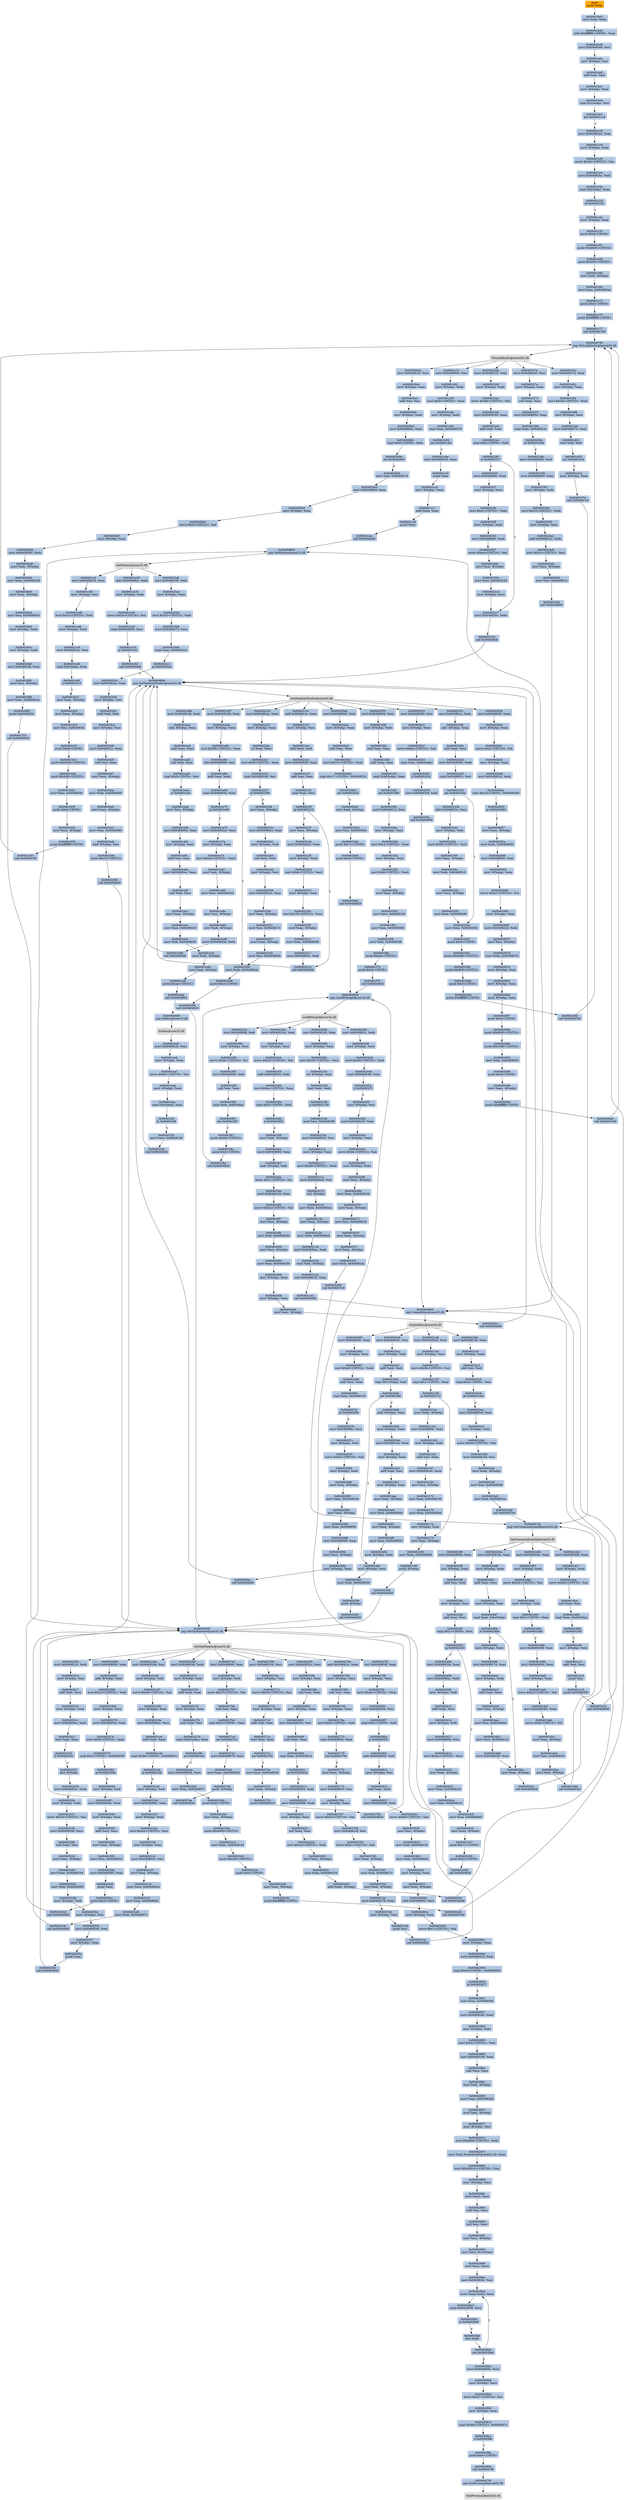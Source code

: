 digraph G {
node[shape=rectangle,style=filled,fillcolor=lightsteelblue,color=lightsteelblue]
bgcolor="transparent"
a0x00401bd0pushl_ebp[label="start\npushl %ebp",color="lightgrey",fillcolor="orange"];
a0x00401bd1movl_esp_ebp[label="0x00401bd1\nmovl %esp, %ebp"];
a0x00401bd3addl_0xfffffff8UINT8_esp[label="0x00401bd3\naddl $0xfffffff8<UINT8>, %esp"];
a0x00401bd6movl_0x004083e0_esi[label="0x00401bd6\nmovl 0x004083e0, %esi"];
a0x00401bdcmovl__8ebp__esi[label="0x00401bdc\nmovl -8(%ebp), %esi"];
a0x00401bdfaddl_esi_edi[label="0x00401bdf\naddl %esi, %edi"];
a0x00401be1movl__8ebp__eax[label="0x00401be1\nmovl -8(%ebp), %eax"];
a0x00401be4cmpl_0x1ebp__esi[label="0x00401be4\ncmpl 0x1(%ebp), %esi"];
a0x00401be7jbe_0x00401c18[label="0x00401be7\njbe 0x00401c18"];
a0x00401c18movl_0x004082a4_eax[label="0x00401c18\nmovl 0x004082a4, %eax"];
a0x00401c1dmovl__8ebp__eax[label="0x00401c1d\nmovl -8(%ebp), %eax"];
a0x00401c20movw_0xd2UINT16_ax[label="0x00401c20\nmovw $0xd2<UINT16>, %ax"];
a0x00401c24movl_0x004082bc_edi[label="0x00401c24\nmovl 0x004082bc, %edi"];
a0x00401c2acmpl_0x8ebp__eax[label="0x00401c2a\ncmpl 0x8(%ebp), %eax"];
a0x00401c2djb_0x00401c5c[label="0x00401c2d\njb 0x00401c5c"];
a0x00401c5cmovl__8ebp__eax[label="0x00401c5c\nmovl -8(%ebp), %eax"];
a0x00401c5fpushl_0x8UINT8[label="0x00401c5f\npushl $0x8<UINT8>"];
a0x00401c61pushl_0x4000UINT32[label="0x00401c61\npushl $0x4000<UINT32>"];
a0x00401c66pushl_0x900UINT32[label="0x00401c66\npushl $0x900<UINT32>"];
a0x00401c6bmovl_edi__8ebp_[label="0x00401c6b\nmovl %edi, -8(%ebp)"];
a0x00401c6emovl_eax_0x004080a4[label="0x00401c6e\nmovl %eax, 0x004080a4"];
a0x00401c73pushl_0x0UINT8[label="0x00401c73\npushl $0x0<UINT8>"];
a0x00401c75pushl_0xffffffffUINT8[label="0x00401c75\npushl $0xffffffff<UINT8>"];
a0x00401c77call_0x004047d0[label="0x00401c77\ncall 0x004047d0"];
a0x004047d0jmp_VirtualAllocEx_kernel32_dll[label="0x004047d0\njmp VirtualAllocEx@kernel32.dll"];
VirtualAllocEx_kernel32_dll[label="VirtualAllocEx@kernel32.dll",color="lightgrey",fillcolor="lightgrey"];
a0x00401c7cmovl_0x00408000_esi[label="0x00401c7c\nmovl 0x00408000, %esi"];
a0x00401c82movl__8ebp__edx[label="0x00401c82\nmovl -8(%ebp), %edx"];
a0x00401c85movl_0x8UINT32_eax[label="0x00401c85\nmovl $0x8<UINT32>, %eax"];
a0x00401c8amovl__8ebp__edx[label="0x00401c8a\nmovl -8(%ebp), %edx"];
a0x00401c8dcmpl_eax_0x00408370[label="0x00401c8d\ncmpl %eax, 0x00408370"];
a0x00401c93jne_0x00401cbe[label="0x00401c93\njne 0x00401cbe"];
a0x00401cbemovl_0x00408324_eax[label="0x00401cbe\nmovl 0x00408324, %eax"];
a0x00401cc3pushl_eax[label="0x00401cc3\npushl %eax"];
a0x00401cc4movl__8ebp__eax[label="0x00401cc4\nmovl -8(%ebp), %eax"];
a0x00401cc7addl_edx_eax[label="0x00401cc7\naddl %edx, %eax"];
a0x00401cc9pushl_eax[label="0x00401cc9\npushl %eax"];
a0x00401ccacall_0x00404840[label="0x00401cca\ncall 0x00404840"];
a0x00404840jmp_GetWindow_user32_dll[label="0x00404840\njmp GetWindow@user32.dll"];
GetWindow_user32_dll[label="GetWindow@user32.dll",color="lightgrey",fillcolor="lightgrey"];
a0x00401ccfmovl_0x00408034_ecx[label="0x00401ccf\nmovl 0x00408034, %ecx"];
a0x00401cd5movl__8ebp__esi[label="0x00401cd5\nmovl -8(%ebp), %esi"];
a0x00401cd8movl_0x2UINT32_edi[label="0x00401cd8\nmovl $0x2<UINT32>, %edi"];
a0x00401cddmovl__8ebp__eax[label="0x00401cdd\nmovl -8(%ebp), %eax"];
a0x00401ce0movl_0x004081ac_esi[label="0x00401ce0\nmovl 0x004081ac, %esi"];
a0x00401ce6cmpl_0x4ebp__eax[label="0x00401ce6\ncmpl 0x4(%ebp), %eax"];
a0x00401ce9jl_0x00401d13[label="0x00401ce9\njl 0x00401d13"];
a0x00401d13movl_eax__8ebp_[label="0x00401d13\nmovl %eax, -8(%ebp)"];
a0x00401d16movl_eax__8ebp_[label="0x00401d16\nmovl %eax, -8(%ebp)"];
a0x00401d19movl_esi_0x004083fc[label="0x00401d19\nmovl %esi, 0x004083fc"];
a0x00401d1fpushl_0x8UINT8[label="0x00401d1f\npushl $0x8<UINT8>"];
a0x00401d21pushl_0x4000UINT32[label="0x00401d21\npushl $0x4000<UINT32>"];
a0x00401d26pushl_0xb00UINT32[label="0x00401d26\npushl $0xb00<UINT32>"];
a0x00401d2bmovl_eax_0x0040839c[label="0x00401d2b\nmovl %eax, 0x0040839c"];
a0x00401d30pushl_0x0UINT8[label="0x00401d30\npushl $0x0<UINT8>"];
a0x00401d32movl_eax__8ebp_[label="0x00401d32\nmovl %eax, -8(%ebp)"];
a0x00401d35pushl_0xffffffffUINT8[label="0x00401d35\npushl $0xffffffff<UINT8>"];
a0x00401d37call_0x004047d0[label="0x00401d37\ncall 0x004047d0"];
a0x00401d3cmovl_0x00408114_eax[label="0x00401d3c\nmovl 0x00408114, %eax"];
a0x00401d41movl__8ebp__eax[label="0x00401d41\nmovl -8(%ebp), %eax"];
a0x00401d44movl_0xdbUINT32_edx[label="0x00401d44\nmovl $0xdb<UINT32>, %edx"];
a0x00401d49movl__8ebp__ecx[label="0x00401d49\nmovl -8(%ebp), %ecx"];
a0x00401d4cmovl_0x00408374_eax[label="0x00401d4c\nmovl 0x00408374, %eax"];
a0x00401d51testl_edi_edi[label="0x00401d51\ntestl %edi, %edi"];
a0x00401d53jns_0x00401d7a[label="0x00401d53\njns 0x00401d7a"];
a0x00401d7amovl__8ebp__eax[label="0x00401d7a\nmovl -8(%ebp), %eax"];
a0x00401d7dcall_0x004047e0[label="0x00401d7d\ncall 0x004047e0"];
a0x004047e0jmp_GetCommandLineA_kernel32_dll[label="0x004047e0\njmp GetCommandLineA@kernel32.dll"];
GetCommandLineA_kernel32_dll[label="GetCommandLineA@kernel32.dll",color="lightgrey",fillcolor="lightgrey"];
a0x00401d82movl_0x0040818c_eax[label="0x00401d82\nmovl 0x0040818c, %eax"];
a0x00401d87movl__8ebp__edx[label="0x00401d87\nmovl -8(%ebp), %edx"];
a0x00401d8amovw_0x20UINT16_ax[label="0x00401d8a\nmovw $0x20<UINT16>, %ax"];
a0x00401d8emovl__8ebp__edi[label="0x00401d8e\nmovl -8(%ebp), %edi"];
a0x00401d91cmpl_0x1UINT8_eax[label="0x00401d91\ncmpl $0x1<UINT8>, %eax"];
a0x00401d94jb_0x00401dbd[label="0x00401d94\njb 0x00401dbd"];
a0x00401d96movl_0x00408388_eax[label="0x00401d96\nmovl 0x00408388, %eax"];
a0x00401d9bmovl_0x004082f4_eax[label="0x00401d9b\nmovl 0x004082f4, %eax"];
a0x00401da0movl__8ebp__eax[label="0x00401da0\nmovl -8(%ebp), %eax"];
a0x00401da3movw_0x10UINT16_ax[label="0x00401da3\nmovw $0x10<UINT16>, %ax"];
a0x00401da7movl_0x004083b0_edx[label="0x00401da7\nmovl 0x004083b0, %edx"];
a0x00401dadmovw_0x8UINT16_di[label="0x00401dad\nmovw $0x8<UINT16>, %di"];
a0x00401db1movl_eax__8ebp_[label="0x00401db1\nmovl %eax, -8(%ebp)"];
a0x00401db4movl_esi_0x0040835c[label="0x00401db4\nmovl %esi, 0x0040835c"];
a0x00401dbamovl_edi__8ebp_[label="0x00401dba\nmovl %edi, -8(%ebp)"];
a0x00401dbdcall_0x004047e0[label="0x00401dbd\ncall 0x004047e0"];
a0x00401dc2movl_0x00408000_eax[label="0x00401dc2\nmovl 0x00408000, %eax"];
a0x00401dc7movl__8ebp__eax[label="0x00401dc7\nmovl -8(%ebp), %eax"];
a0x00401dcamovw_0x40UINT16_ax[label="0x00401dca\nmovw $0x40<UINT16>, %ax"];
a0x00401dcexorl_eax_esi[label="0x00401dce\nxorl %eax, %esi"];
a0x00401dd0cmpl_eax_0xa0ebp_[label="0x00401dd0\ncmpl %eax, 0xa0(%ebp)"];
a0x00401dd6jl_0x00401e0f[label="0x00401dd6\njl 0x00401e0f"];
a0x00401e0fmovl__8ebp__edi[label="0x00401e0f\nmovl -8(%ebp), %edi"];
a0x00401e12addl_edi_esi[label="0x00401e12\naddl %edi, %esi"];
a0x00401e14pushl_esi[label="0x00401e14\npushl %esi"];
a0x00401e15pushl_0x00408300[label="0x00401e15\npushl 0x00408300"];
a0x00401e1bcall_0x00404840[label="0x00401e1b\ncall 0x00404840"];
a0x00401e20sbbl_0x004080b4_edx[label="0x00401e20\nsbbl 0x004080b4, %edx"];
a0x00401e26movl__8ebp__eax[label="0x00401e26\nmovl -8(%ebp), %eax"];
a0x00401e29movw_0x2eUINT16_ax[label="0x00401e29\nmovw $0x2e<UINT16>, %ax"];
a0x00401e2dcmpl_0x00408390_ecx[label="0x00401e2d\ncmpl 0x00408390, %ecx"];
a0x00401e33ja_0x00401e52[label="0x00401e33\nja 0x00401e52"];
a0x00401e52call_0x00404848[label="0x00401e52\ncall 0x00404848"];
a0x00404848jmp_GetDesktopWindow_user32_dll[label="0x00404848\njmp GetDesktopWindow@user32.dll"];
GetDesktopWindow_user32_dll[label="GetDesktopWindow@user32.dll",color="lightgrey",fillcolor="lightgrey"];
a0x00401e57movl_0x00408190_ecx[label="0x00401e57\nmovl 0x00408190, %ecx"];
a0x00401e5dmovl__8ebp__ecx[label="0x00401e5d\nmovl -8(%ebp), %ecx"];
a0x00401e60movl_0x95UINT32_eax[label="0x00401e60\nmovl $0x95<UINT32>, %eax"];
a0x00401e65sbbl_0x00408098_esi[label="0x00401e65\nsbbl 0x00408098, %esi"];
a0x00401e6baddl_eax_edx[label="0x00401e6b\naddl %eax, %edx"];
a0x00401e6dcmpl_0x00408034_eax[label="0x00401e6d\ncmpl 0x00408034, %eax"];
a0x00401e73jb_0x00401e90[label="0x00401e73\njb 0x00401e90"];
a0x00401e75movl_0x004083a8_eax[label="0x00401e75\nmovl 0x004083a8, %eax"];
a0x00401e7amovl__8ebp__eax[label="0x00401e7a\nmovl -8(%ebp), %eax"];
a0x00401e7dmovl_0xe9UINT32_eax[label="0x00401e7d\nmovl $0xe9<UINT32>, %eax"];
a0x00401e82movl_edi__8ebp_[label="0x00401e82\nmovl %edi, -8(%ebp)"];
a0x00401e85movl_eax_0x00408294[label="0x00401e85\nmovl %eax, 0x00408294"];
a0x00401e8amovl_esi__8ebp_[label="0x00401e8a\nmovl %esi, -8(%ebp)"];
a0x00401e8dmovl_edi__8ebp_[label="0x00401e8d\nmovl %edi, -8(%ebp)"];
a0x00401e90movl_0x00408334_edx[label="0x00401e90\nmovl 0x00408334, %edx"];
a0x00401e96call_0x00404848[label="0x00401e96\ncall 0x00404848"];
a0x00401e9bmovl_0x00408148_edx[label="0x00401e9b\nmovl 0x00408148, %edx"];
a0x00401ea1sbbl__8ebp__eax[label="0x00401ea1\nsbbl -8(%ebp), %eax"];
a0x00401ea4andl_eax_eax[label="0x00401ea4\nandl %eax, %eax"];
a0x00401ea6subl_edi_ecx[label="0x00401ea6\nsubl %edi, %ecx"];
a0x00401ea8cmpl_0x0UINT8_esi[label="0x00401ea8\ncmpl $0x0<UINT8>, %esi"];
a0x00401eabje_0x00401ed2[label="0x00401eab\nje 0x00401ed2"];
a0x00401eadmovl_esi__8ebp_[label="0x00401ead\nmovl %esi, -8(%ebp)"];
a0x00401eb0movl_0x00408094_eax[label="0x00401eb0\nmovl 0x00408094, %eax"];
a0x00401eb5movl__8ebp__eax[label="0x00401eb5\nmovl -8(%ebp), %eax"];
a0x00401eb8addl_esi_ecx[label="0x00401eb8\naddl %esi, %ecx"];
a0x00401ebamovl_0x004082ec_eax[label="0x00401eba\nmovl 0x004082ec, %eax"];
a0x00401ebfsubl_edi_ecx[label="0x00401ebf\nsubl %edi, %ecx"];
a0x00401ec1movl_eax__8ebp_[label="0x00401ec1\nmovl %eax, -8(%ebp)"];
a0x00401ec4movl_eax_0x004082c0[label="0x00401ec4\nmovl %eax, 0x004082c0"];
a0x00401ec9movl_edi_0x00408030[label="0x00401ec9\nmovl %edi, 0x00408030"];
a0x00401ecfmovl_edi__8ebp_[label="0x00401ecf\nmovl %edi, -8(%ebp)"];
a0x00401ed2movl_eax__8ebp_[label="0x00401ed2\nmovl %eax, -8(%ebp)"];
a0x00401ed5pushl_0xaeUINT32[label="0x00401ed5\npushl $0xae<UINT32>"];
a0x00401edacall_0x00404850[label="0x00401eda\ncall 0x00404850"];
a0x00404850jmp_IsMenu_user32_dll[label="0x00404850\njmp IsMenu@user32.dll"];
IsMenu_user32_dll[label="IsMenu@user32.dll",color="lightgrey",fillcolor="lightgrey"];
a0x00401edfmovl_0x004082c8_eax[label="0x00401edf\nmovl 0x004082c8, %eax"];
a0x00401ee4movl__8ebp__eax[label="0x00401ee4\nmovl -8(%ebp), %eax"];
a0x00401ee7movw_0x81UINT16_ax[label="0x00401ee7\nmovw $0x81<UINT16>, %ax"];
a0x00401eebmovl__8ebp__eax[label="0x00401eeb\nmovl -8(%ebp), %eax"];
a0x00401eeecmpl_0x4ebp__eax[label="0x00401eee\ncmpl 0x4(%ebp), %eax"];
a0x00401ef1jb_0x00401f28[label="0x00401ef1\njb 0x00401f28"];
a0x00401f28movl_eax_0x00408198[label="0x00401f28\nmovl %eax, 0x00408198"];
a0x00401f2dcall_0x00404848[label="0x00401f2d\ncall 0x00404848"];
a0x00401f32movl_0x00408064_ecx[label="0x00401f32\nmovl 0x00408064, %ecx"];
a0x00401f38movl__8ebp__edx[label="0x00401f38\nmovl -8(%ebp), %edx"];
a0x00401f3bsubl_eax_eax[label="0x00401f3b\nsubl %eax, %eax"];
a0x00401f3daddl_eax_eax[label="0x00401f3d\naddl %eax, %eax"];
a0x00401f3fcmpl_0x40ebp__eax[label="0x00401f3f\ncmpl 0x40(%ebp), %eax"];
a0x00401f42jne_0x00401f68[label="0x00401f42\njne 0x00401f68"];
a0x00401f44movl_0x00408114_esi[label="0x00401f44\nmovl 0x00408114, %esi"];
a0x00401f4amovl__8ebp__eax[label="0x00401f4a\nmovl -8(%ebp), %eax"];
a0x00401f4dmovl_0x4UINT32_eax[label="0x00401f4d\nmovl $0x4<UINT32>, %eax"];
a0x00401f52movl__8ebp__eax[label="0x00401f52\nmovl -8(%ebp), %eax"];
a0x00401f55movl_0x8UINT32_edx[label="0x00401f55\nmovl $0x8<UINT32>, %edx"];
a0x00401f5amovl_eax__8ebp_[label="0x00401f5a\nmovl %eax, -8(%ebp)"];
a0x00401f5dmovl_ecx_0x004081f4[label="0x00401f5d\nmovl %ecx, 0x004081f4"];
a0x00401f63movl_eax_0x00408380[label="0x00401f63\nmovl %eax, 0x00408380"];
a0x00401f68movl_edi_0x00408168[label="0x00401f68\nmovl %edi, 0x00408168"];
a0x00401f6epushl_0xbaUINT32[label="0x00401f6e\npushl $0xba<UINT32>"];
a0x00401f73pushl_0x0UINT8[label="0x00401f73\npushl $0x0<UINT8>"];
a0x00401f75call_0x00404828[label="0x00401f75\ncall 0x00404828"];
a0x00404828jmp_LoadBitmapA_user32_dll[label="0x00404828\njmp LoadBitmapA@user32.dll"];
LoadBitmapA_user32_dll[label="LoadBitmapA@user32.dll",color="lightgrey",fillcolor="lightgrey"];
a0x00401f7amovl_0x004080f8_edi[label="0x00401f7a\nmovl 0x004080f8, %edi"];
a0x00401f80movl__8ebp__ecx[label="0x00401f80\nmovl -8(%ebp), %ecx"];
a0x00401f83movw_0x8cUINT16_si[label="0x00401f83\nmovw $0x8c<UINT16>, %si"];
a0x00401f87movl_0x004082f0_edi[label="0x00401f87\nmovl 0x004082f0, %edi"];
a0x00401f8dsubl_esi_eax[label="0x00401f8d\nsubl %esi, %eax"];
a0x00401f8fcmpl_edx_0xffebp_[label="0x00401f8f\ncmpl %edx, 0xff(%ebp)"];
a0x00401f95jbe_0x00401fb7[label="0x00401f95\njbe 0x00401fb7"];
a0x00401fb7pushl_0xb6UINT32[label="0x00401fb7\npushl $0xb6<UINT32>"];
a0x00401fbcpushl_0x0UINT8[label="0x00401fbc\npushl $0x0<UINT8>"];
a0x00401fbecall_0x00404828[label="0x00401fbe\ncall 0x00404828"];
a0x00401fc3movl_0x004081b4_eax[label="0x00401fc3\nmovl 0x004081b4, %eax"];
a0x00401fc8movl__8ebp__ecx[label="0x00401fc8\nmovl -8(%ebp), %ecx"];
a0x00401fcbmovw_0x20UINT16_ax[label="0x00401fcb\nmovw $0x20<UINT16>, %ax"];
a0x00401fcfandl_0x00408024_edx[label="0x00401fcf\nandl 0x00408024, %edx"];
a0x00401fd5movl_0xbcUINT32_eax[label="0x00401fd5\nmovl $0xbc<UINT32>, %eax"];
a0x00401fdacmpl_0x0UINT8_edi[label="0x00401fda\ncmpl $0x0<UINT8>, %edi"];
a0x00401fddjl_0x0040200b[label="0x00401fdd\njl 0x0040200b"];
a0x00401fdfmovl_edx__8ebp_[label="0x00401fdf\nmovl %edx, -8(%ebp)"];
a0x00401fe2movl_0x00408000_eax[label="0x00401fe2\nmovl 0x00408000, %eax"];
a0x00401fe7andl__8ebp__edi[label="0x00401fe7\nandl -8(%ebp), %edi"];
a0x00401feamovw_0x1UINT16_si[label="0x00401fea\nmovw $0x1<UINT16>, %si"];
a0x00401feemovl_0x00408120_eax[label="0x00401fee\nmovl 0x00408120, %eax"];
a0x00401ff3movw_0x2eUINT16_di[label="0x00401ff3\nmovw $0x2e<UINT16>, %di"];
a0x00401ff7movl_eax__8ebp_[label="0x00401ff7\nmovl %eax, -8(%ebp)"];
a0x00401ffamovl_edi_0x00408284[label="0x00401ffa\nmovl %edi, 0x00408284"];
a0x00402000movl_ecx__8ebp_[label="0x00402000\nmovl %ecx, -8(%ebp)"];
a0x00402003movl_eax_0x00408180[label="0x00402003\nmovl %eax, 0x00408180"];
a0x00402008movl__8ebp__eax[label="0x00402008\nmovl -8(%ebp), %eax"];
a0x0040200bmovl__8ebp__eax[label="0x0040200b\nmovl -8(%ebp), %eax"];
a0x0040200emovl_ecx__8ebp_[label="0x0040200e\nmovl %ecx, -8(%ebp)"];
a0x00402011call_0x00404848[label="0x00402011\ncall 0x00404848"];
a0x00402016movl_0x00408280_esi[label="0x00402016\nmovl 0x00408280, %esi"];
a0x0040201cmovl__8ebp__eax[label="0x0040201c\nmovl -8(%ebp), %eax"];
a0x0040201fmovw_0xbeUINT16_ax[label="0x0040201f\nmovw $0xbe<UINT16>, %ax"];
a0x00402023cmpl_eax_0x9aebp_[label="0x00402023\ncmpl %eax, 0x9a(%ebp)"];
a0x00402029jl_0x00402054[label="0x00402029\njl 0x00402054"];
a0x00402054movl_0x004083c8_edi[label="0x00402054\nmovl 0x004083c8, %edi"];
a0x0040205acall_0x00404858[label="0x0040205a\ncall 0x00404858"];
a0x00404858jmp_CreateMenu_user32_dll[label="0x00404858\njmp CreateMenu@user32.dll"];
CreateMenu_user32_dll[label="CreateMenu@user32.dll",color="lightgrey",fillcolor="lightgrey"];
a0x0040205fmovl_0x004083fc_eax[label="0x0040205f\nmovl 0x004083fc, %eax"];
a0x00402064movl__8ebp__ecx[label="0x00402064\nmovl -8(%ebp), %ecx"];
a0x00402067movl_0xefUINT32_edx[label="0x00402067\nmovl $0xef<UINT32>, %edx"];
a0x0040206caddl_ecx_eax[label="0x0040206c\naddl %ecx, %eax"];
a0x0040206ecmpl_eax_0x00408120[label="0x0040206e\ncmpl %eax, 0x00408120"];
a0x00402074jb_0x0040209e[label="0x00402074\njb 0x0040209e"];
a0x00402076movl_0x0040808c_ecx[label="0x00402076\nmovl 0x0040808c, %ecx"];
a0x0040207cmovl__8ebp__edi[label="0x0040207c\nmovl -8(%ebp), %edi"];
a0x0040207fmovw_0x45UINT16_dx[label="0x0040207f\nmovw $0x45<UINT16>, %dx"];
a0x00402083movl__8ebp__edx[label="0x00402083\nmovl -8(%ebp), %edx"];
a0x00402086movl_eax__8ebp_[label="0x00402086\nmovl %eax, -8(%ebp)"];
a0x00402089movl_eax_0x004082e4[label="0x00402089\nmovl %eax, 0x004082e4"];
a0x0040208emovl_edi__8ebp_[label="0x0040208e\nmovl %edi, -8(%ebp)"];
a0x00402091movl_eax_0x004080fc[label="0x00402091\nmovl %eax, 0x004080fc"];
a0x00402096movl_0x00408098_eax[label="0x00402096\nmovl 0x00408098, %eax"];
a0x0040209bmovl_ecx__8ebp_[label="0x0040209b\nmovl %ecx, -8(%ebp)"];
a0x0040209emovl__8ebp__eax[label="0x0040209e\nmovl -8(%ebp), %eax"];
a0x004020a1call_0x00404848[label="0x004020a1\ncall 0x00404848"];
a0x004020a6movl_0x00408000_edi[label="0x004020a6\nmovl 0x00408000, %edi"];
a0x004020acmovl__8ebp__eax[label="0x004020ac\nmovl -8(%ebp), %eax"];
a0x004020afsubl_eax_eax[label="0x004020af\nsubl %eax, %eax"];
a0x004020b1movl_0x10UINT32_eax[label="0x004020b1\nmovl $0x10<UINT32>, %eax"];
a0x004020b6cmpl_0x17UINT8_0x0040835c[label="0x004020b6\ncmpl $0x17<UINT8>, 0x0040835c"];
a0x004020bdjne_0x004020e2[label="0x004020bd\njne 0x004020e2"];
a0x004020e2movl_edi__8ebp_[label="0x004020e2\nmovl %edi, -8(%ebp)"];
a0x004020e5movl_esi_0x0040826c[label="0x004020e5\nmovl %esi, 0x0040826c"];
a0x004020ebpushl_0x7cUINT8[label="0x004020eb\npushl $0x7c<UINT8>"];
a0x004020edpushl_0x0UINT8[label="0x004020ed\npushl $0x0<UINT8>"];
a0x004020efcall_0x00404828[label="0x004020ef\ncall 0x00404828"];
a0x004020f4movl_0x00408108_eax[label="0x004020f4\nmovl 0x00408108, %eax"];
a0x004020f9movl__8ebp__ecx[label="0x004020f9\nmovl -8(%ebp), %ecx"];
a0x004020fcmovl_0x20UINT32_ecx[label="0x004020fc\nmovl $0x20<UINT32>, %ecx"];
a0x00402101orl__8ebp__eax[label="0x00402101\norl -8(%ebp), %eax"];
a0x00402104testl_edx_edx[label="0x00402104\ntestl %edx, %edx"];
a0x00402106jl_0x0040213d[label="0x00402106\njl 0x0040213d"];
a0x00402108movl_esi_0x004082f8[label="0x00402108\nmovl %esi, 0x004082f8"];
a0x0040210emovl_0x00408230_esi[label="0x0040210e\nmovl 0x00408230, %esi"];
a0x00402114movl__8ebp__eax[label="0x00402114\nmovl -8(%ebp), %eax"];
a0x00402117movl_0xb9UINT32_edx[label="0x00402117\nmovl $0xb9<UINT32>, %edx"];
a0x0040211cmovl_0x004082a8_esi[label="0x0040211c\nmovl 0x004082a8, %esi"];
a0x00402122incl__8ebp_[label="0x00402122\nincl -8(%ebp)"];
a0x00402125movl_edx_0x004083ac[label="0x00402125\nmovl %edx, 0x004083ac"];
a0x0040212bmovl_eax__8ebp_[label="0x0040212b\nmovl %eax, -8(%ebp)"];
a0x0040212emovl_edx_0x004080e8[label="0x0040212e\nmovl %edx, 0x004080e8"];
a0x00402134movl_0x004080ac_edx[label="0x00402134\nmovl 0x004080ac, %edx"];
a0x0040213amovl_edi__8ebp_[label="0x0040213a\nmovl %edi, -8(%ebp)"];
a0x0040213dsubl_0x00408220_eax[label="0x0040213d\nsubl 0x00408220, %eax"];
a0x00402143call_0x00404858[label="0x00402143\ncall 0x00404858"];
a0x00402148movl_0x004082e0_ecx[label="0x00402148\nmovl 0x004082e0, %ecx"];
a0x0040214emovl__8ebp__ecx[label="0x0040214e\nmovl -8(%ebp), %ecx"];
a0x00402151movw_0x9eUINT16_cx[label="0x00402151\nmovw $0x9e<UINT16>, %cx"];
a0x00402155cmpl_0x1UINT8_eax[label="0x00402155\ncmpl $0x1<UINT8>, %eax"];
a0x00402158je_0x0040217d[label="0x00402158\nje 0x0040217d"];
a0x0040215amovl_edx__8ebp_[label="0x0040215a\nmovl %edx, -8(%ebp)"];
a0x0040217dmovl_eax__8ebp_[label="0x0040217d\nmovl %eax, -8(%ebp)"];
a0x00402180movl_edx_0x00408000[label="0x00402180\nmovl %edx, 0x00408000"];
a0x00402186pushl__8ebp_[label="0x00402186\npushl -8(%ebp)"];
a0x00402189call_0x00404820[label="0x00402189\ncall 0x00404820"];
a0x00404820jmp_GetTopWindow_user32_dll[label="0x00404820\njmp GetTopWindow@user32.dll"];
GetTopWindow_user32_dll[label="GetTopWindow@user32.dll",color="lightgrey",fillcolor="lightgrey"];
a0x0040218emovl_0x00408248_esi[label="0x0040218e\nmovl 0x00408248, %esi"];
a0x00402194movl__8ebp__edi[label="0x00402194\nmovl -8(%ebp), %edi"];
a0x00402197movw_0x40UINT16_ax[label="0x00402197\nmovw $0x40<UINT16>, %ax"];
a0x0040219bmovl__8ebp__eax[label="0x0040219b\nmovl -8(%ebp), %eax"];
a0x0040219emovl_0x004082ec_ecx[label="0x0040219e\nmovl 0x004082ec, %ecx"];
a0x004021a4addl_edx_eax[label="0x004021a4\naddl %edx, %eax"];
a0x004021a6cmpl_0x66UINT8_0x004083cc[label="0x004021a6\ncmpl $0x66<UINT8>, 0x004083cc"];
a0x004021adje_0x004021d6[label="0x004021ad\nje 0x004021d6"];
a0x004021afmovl__8ebp__edi[label="0x004021af\nmovl -8(%ebp), %edi"];
a0x004021b2movl_0x0040808c_eax[label="0x004021b2\nmovl 0x0040808c, %eax"];
a0x004021b7movl__8ebp__edx[label="0x004021b7\nmovl -8(%ebp), %edx"];
a0x004021bamovl_0x44UINT32_esi[label="0x004021ba\nmovl $0x44<UINT32>, %esi"];
a0x004021bfmovl__8ebp__eax[label="0x004021bf\nmovl -8(%ebp), %eax"];
a0x004021c2movl_0x00408018_esi[label="0x004021c2\nmovl 0x00408018, %esi"];
a0x004021c8movl_eax__8ebp_[label="0x004021c8\nmovl %eax, -8(%ebp)"];
a0x004021cbmovl_ecx_0x004083e4[label="0x004021cb\nmovl %ecx, 0x004083e4"];
a0x004021d1movl_eax_0x004080dc[label="0x004021d1\nmovl %eax, 0x004080dc"];
a0x004021d6movl_edx_0x0040807c[label="0x004021d6\nmovl %edx, 0x0040807c"];
a0x004021dccall_0x00404848[label="0x004021dc\ncall 0x00404848"];
a0x004021e1andl_0x0040814c_eax[label="0x004021e1\nandl 0x0040814c, %eax"];
a0x004021e7movl__8ebp__esi[label="0x004021e7\nmovl -8(%ebp), %esi"];
a0x004021eaaddl_edx_edi[label="0x004021ea\naddl %edx, %edi"];
a0x004021ecmovl_0x004082f0_eax[label="0x004021ec\nmovl 0x004082f0, %eax"];
a0x004021f1addl_esi_eax[label="0x004021f1\naddl %esi, %eax"];
a0x004021f3cmpl_eax_ecx[label="0x004021f3\ncmpl %eax, %ecx"];
a0x004021f5jg_0x0040221d[label="0x004021f5\njg 0x0040221d"];
a0x004021f7movl_eax__8ebp_[label="0x004021f7\nmovl %eax, -8(%ebp)"];
a0x0040221dcall_0x00404848[label="0x0040221d\ncall 0x00404848"];
a0x00402222movl_0x004081ac_eax[label="0x00402222\nmovl 0x004081ac, %eax"];
a0x00402227movl__8ebp__eax[label="0x00402227\nmovl -8(%ebp), %eax"];
a0x0040222aorl_eax_eax[label="0x0040222a\norl %eax, %eax"];
a0x0040222cmovl_0x8UINT32_eax[label="0x0040222c\nmovl $0x8<UINT32>, %eax"];
a0x00402231cmpl_0x00408148_esi[label="0x00402231\ncmpl 0x00408148, %esi"];
a0x00402237je_0x00402260[label="0x00402237\nje 0x00402260"];
a0x00402239movl_esi__8ebp_[label="0x00402239\nmovl %esi, -8(%ebp)"];
a0x0040223cmovl_0x004080e4_eax[label="0x0040223c\nmovl 0x004080e4, %eax"];
a0x00402241movl__8ebp__edi[label="0x00402241\nmovl -8(%ebp), %edi"];
a0x00402244subl_ecx_ecx[label="0x00402244\nsubl %ecx, %ecx"];
a0x00402246movl__8ebp__esi[label="0x00402246\nmovl -8(%ebp), %esi"];
a0x00402249movl_0x004081cc_eax[label="0x00402249\nmovl 0x004081cc, %eax"];
a0x0040224emovl_eax__8ebp_[label="0x0040224e\nmovl %eax, -8(%ebp)"];
a0x00402251movl_esi_0x0040817c[label="0x00402251\nmovl %esi, 0x0040817c"];
a0x00402257movl_eax__8ebp_[label="0x00402257\nmovl %eax, -8(%ebp)"];
a0x0040225amovl_esi_0x00408030[label="0x0040225a\nmovl %esi, 0x00408030"];
a0x00402260movl_edx_0x004083a0[label="0x00402260\nmovl %edx, 0x004083a0"];
a0x00402266pushl_0x4UINT8[label="0x00402266\npushl $0x4<UINT8>"];
a0x00402268call_0x00404820[label="0x00402268\ncall 0x00404820"];
a0x0040226dmovl_0x00408248_edx[label="0x0040226d\nmovl 0x00408248, %edx"];
a0x00402273movl__8ebp__eax[label="0x00402273\nmovl -8(%ebp), %eax"];
a0x00402276addl_edx_eax[label="0x00402276\naddl %edx, %eax"];
a0x00402278movl__8ebp__eax[label="0x00402278\nmovl -8(%ebp), %eax"];
a0x0040227bsubl_edx_esi[label="0x0040227b\nsubl %edx, %esi"];
a0x0040227dcmpl_0x40ebp__eax[label="0x0040227d\ncmpl 0x40(%ebp), %eax"];
a0x00402280jnl_0x004022ae[label="0x00402280\njnl 0x004022ae"];
a0x004022aemovl_0x00408054_ecx[label="0x004022ae\nmovl 0x00408054, %ecx"];
a0x004022b4movl_eax_0x0040807c[label="0x004022b4\nmovl %eax, 0x0040807c"];
a0x004022b9pushl_0x8UINT8[label="0x004022b9\npushl $0x8<UINT8>"];
a0x004022bbmovl_eax__8ebp_[label="0x004022bb\nmovl %eax, -8(%ebp)"];
a0x004022bepushl_0x4000UINT32[label="0x004022be\npushl $0x4000<UINT32>"];
a0x004022c3movl_edx_0x004081e4[label="0x004022c3\nmovl %edx, 0x004081e4"];
a0x004022c9pushl_0x200UINT32[label="0x004022c9\npushl $0x200<UINT32>"];
a0x004022cepushl_0x0UINT8[label="0x004022ce\npushl $0x0<UINT8>"];
a0x004022d0movl_eax__8ebp_[label="0x004022d0\nmovl %eax, -8(%ebp)"];
a0x004022d3pushl_0xffffffffUINT8[label="0x004022d3\npushl $0xffffffff<UINT8>"];
a0x004022d5call_0x004047d0[label="0x004022d5\ncall 0x004047d0"];
a0x004022damovl_0x00408220_eax[label="0x004022da\nmovl 0x00408220, %eax"];
a0x004022dfmovl__8ebp__edx[label="0x004022df\nmovl -8(%ebp), %edx"];
a0x004022e2movw_0x8dUINT16_dx[label="0x004022e2\nmovw $0x8d<UINT16>, %dx"];
a0x004022e6movl_0x00408180_eax[label="0x004022e6\nmovl 0x00408180, %eax"];
a0x004022ebaddl_edi_edx[label="0x004022eb\naddl %edi, %edx"];
a0x004022edcmpl_0x0UINT8_edi[label="0x004022ed\ncmpl $0x0<UINT8>, %edi"];
a0x004022f0je_0x00402317[label="0x004022f0\nje 0x00402317"];
a0x004022f2movl_0x0040806c_eax[label="0x004022f2\nmovl 0x0040806c, %eax"];
a0x004022f7movl__8ebp__ecx[label="0x004022f7\nmovl -8(%ebp), %ecx"];
a0x004022famovl_0x4UINT32_eax[label="0x004022fa\nmovl $0x4<UINT32>, %eax"];
a0x004022ffmovl__8ebp__edx[label="0x004022ff\nmovl -8(%ebp), %edx"];
a0x00402302movl_0x00408060_eax[label="0x00402302\nmovl 0x00408060, %eax"];
a0x00402307movw_0xedUINT16_ax[label="0x00402307\nmovw $0xed<UINT16>, %ax"];
a0x0040230bmovl_ecx__8ebp_[label="0x0040230b\nmovl %ecx, -8(%ebp)"];
a0x0040230emovl_ecx_0x00408160[label="0x0040230e\nmovl %ecx, 0x00408160"];
a0x00402314movl__8ebp__ecx[label="0x00402314\nmovl -8(%ebp), %ecx"];
a0x00402317movl_0x004082bc_edx[label="0x00402317\nmovl 0x004082bc, %edx"];
a0x0040231dcall_0x00404848[label="0x0040231d\ncall 0x00404848"];
a0x00402322movl_0x004081cc_edx[label="0x00402322\nmovl 0x004081cc, %edx"];
a0x00402328adcl__8ebp__eax[label="0x00402328\nadcl -8(%ebp), %eax"];
a0x0040232bsubl_eax_ecx[label="0x0040232b\nsubl %eax, %ecx"];
a0x0040232dmovl_0x00408300_edx[label="0x0040232d\nmovl 0x00408300, %edx"];
a0x00402333cmpl_0x0040807c_esi[label="0x00402333\ncmpl 0x0040807c, %esi"];
a0x00402339jbe_0x0040235a[label="0x00402339\njbe 0x0040235a"];
a0x0040233bsbbl_0x0040823c_ecx[label="0x0040233b\nsbbl 0x0040823c, %ecx"];
a0x00402341movl__8ebp__edi[label="0x00402341\nmovl -8(%ebp), %edi"];
a0x00402344movl_0x92UINT32_edi[label="0x00402344\nmovl $0x92<UINT32>, %edi"];
a0x00402349movl_eax__8ebp_[label="0x00402349\nmovl %eax, -8(%ebp)"];
a0x0040234cmovl_edx_0x00408010[label="0x0040234c\nmovl %edx, 0x00408010"];
a0x00402352movl_ecx__8ebp_[label="0x00402352\nmovl %ecx, -8(%ebp)"];
a0x00402355movl_eax_0x00408390[label="0x00402355\nmovl %eax, 0x00408390"];
a0x0040235amovl_eax_0x0040828c[label="0x0040235a\nmovl %eax, 0x0040828c"];
a0x0040235fpushl_0x8UINT8[label="0x0040235f\npushl $0x8<UINT8>"];
a0x00402361pushl_0x4000UINT32[label="0x00402361\npushl $0x4000<UINT32>"];
a0x00402366pushl_0x800UINT32[label="0x00402366\npushl $0x800<UINT32>"];
a0x0040236bpushl_0x0UINT8[label="0x0040236b\npushl $0x0<UINT8>"];
a0x0040236dpushl_0xffffffffUINT8[label="0x0040236d\npushl $0xffffffff<UINT8>"];
a0x0040236fcall_0x004047d0[label="0x0040236f\ncall 0x004047d0"];
a0x00402374movl_0x00408240_esi[label="0x00402374\nmovl 0x00408240, %esi"];
a0x0040237amovl__8ebp__eax[label="0x0040237a\nmovl -8(%ebp), %eax"];
a0x0040237dsubl_eax_ecx[label="0x0040237d\nsubl %eax, %ecx"];
a0x0040237fmovl_0x00408050_eax[label="0x0040237f\nmovl 0x00408050, %eax"];
a0x00402384cmpl_eax_0x0040824c[label="0x00402384\ncmpl %eax, 0x0040824c"];
a0x0040238ajb_0x004023b6[label="0x0040238a\njb 0x004023b6"];
a0x0040238cmovl_0x00408280_edi[label="0x0040238c\nmovl 0x00408280, %edi"];
a0x00402392movl_0x00408000_eax[label="0x00402392\nmovl 0x00408000, %eax"];
a0x00402397movl__8ebp__edx[label="0x00402397\nmovl -8(%ebp), %edx"];
a0x0040239amovl_0x10UINT32_edx[label="0x0040239a\nmovl $0x10<UINT32>, %edx"];
a0x0040239fmovl__8ebp__ecx[label="0x0040239f\nmovl -8(%ebp), %ecx"];
a0x004023a2addl_0x0040815c_edx[label="0x004023a2\naddl 0x0040815c, %edx"];
a0x004023a8movl_0x10UINT32_esi[label="0x004023a8\nmovl $0x10<UINT32>, %esi"];
a0x004023admovl_ecx__8ebp_[label="0x004023ad\nmovl %ecx, -8(%ebp)"];
a0x004023b0movl_esi_0x004081c4[label="0x004023b0\nmovl %esi, 0x004081c4"];
a0x004023b6call_0x00404858[label="0x004023b6\ncall 0x00404858"];
a0x004023bbmovl_0x00408108_eax[label="0x004023bb\nmovl 0x00408108, %eax"];
a0x004023c0movl__8ebp__edx[label="0x004023c0\nmovl -8(%ebp), %edx"];
a0x004023c3addl_esi_edi[label="0x004023c3\naddl %esi, %edi"];
a0x004023c5cmpl_0x0UINT8_esi[label="0x004023c5\ncmpl $0x0<UINT8>, %esi"];
a0x004023c8jle_0x004023eb[label="0x004023c8\njle 0x004023eb"];
a0x004023camovl_0x004083c8_eax[label="0x004023ca\nmovl 0x004083c8, %eax"];
a0x004023cfmovl__8ebp__eax[label="0x004023cf\nmovl -8(%ebp), %eax"];
a0x004023d2movw_0x40UINT16_dx[label="0x004023d2\nmovw $0x40<UINT16>, %dx"];
a0x004023d6movl_0x00408184_esi[label="0x004023d6\nmovl 0x00408184, %esi"];
a0x004023dcmovl_edx__8ebp_[label="0x004023dc\nmovl %edx, -8(%ebp)"];
a0x004023dfmovl_esi_0x00408298[label="0x004023df\nmovl %esi, 0x00408298"];
a0x004023e5movl_edi_0x004081bc[label="0x004023e5\nmovl %edi, 0x004081bc"];
a0x004023ebcall_0x004047e0[label="0x004023eb\ncall 0x004047e0"];
a0x004023f0movl_0x00408000_eax[label="0x004023f0\nmovl 0x00408000, %eax"];
a0x004023f5xorl__8ebp__eax[label="0x004023f5\nxorl -8(%ebp), %eax"];
a0x004023f8addl_esi_edi[label="0x004023f8\naddl %esi, %edi"];
a0x004023famovl__8ebp__ecx[label="0x004023fa\nmovl -8(%ebp), %ecx"];
a0x004023fdaddl_eax_ecx[label="0x004023fd\naddl %eax, %ecx"];
a0x004023ffcmpl_0x1UINT8_ecx[label="0x004023ff\ncmpl $0x1<UINT8>, %ecx"];
a0x00402402jg_0x0040242f[label="0x00402402\njg 0x0040242f"];
a0x00402404movl_0x00408324_eax[label="0x00402404\nmovl 0x00408324, %eax"];
a0x0040242fmovl_eax_0x004080d0[label="0x0040242f\nmovl %eax, 0x004080d0"];
a0x00402434movl_edx__8ebp_[label="0x00402434\nmovl %edx, -8(%ebp)"];
a0x00402437pushl_0x71UINT8[label="0x00402437\npushl $0x71<UINT8>"];
a0x00402439pushl_0x0UINT8[label="0x00402439\npushl $0x0<UINT8>"];
a0x0040243bcall_0x00404828[label="0x0040243b\ncall 0x00404828"];
a0x00402440movl_0x0040802c_edx[label="0x00402440\nmovl 0x0040802c, %edx"];
a0x00402446movl__8ebp__ecx[label="0x00402446\nmovl -8(%ebp), %ecx"];
a0x00402449movl_0x40UINT32_edi[label="0x00402449\nmovl $0x40<UINT32>, %edi"];
a0x0040244ecmpl_0x00408198_eax[label="0x0040244e\ncmpl 0x00408198, %eax"];
a0x00402454jl_0x0040247f[label="0x00402454\njl 0x0040247f"];
a0x00402456movl__8ebp__esi[label="0x00402456\nmovl -8(%ebp), %esi"];
a0x00402459movl_0x004081b0_eax[label="0x00402459\nmovl 0x004081b0, %eax"];
a0x0040245emovl__8ebp__eax[label="0x0040245e\nmovl -8(%ebp), %eax"];
a0x00402461movw_0xbcUINT16_ax[label="0x00402461\nmovw $0xbc<UINT16>, %ax"];
a0x00402465movl__8ebp__eax[label="0x00402465\nmovl -8(%ebp), %eax"];
a0x00402468movl_ecx__8ebp_[label="0x00402468\nmovl %ecx, -8(%ebp)"];
a0x0040246bmovl_eax_0x00408198[label="0x0040246b\nmovl %eax, 0x00408198"];
a0x00402470movl_eax__8ebp_[label="0x00402470\nmovl %eax, -8(%ebp)"];
a0x00402473movl_esi_0x00408234[label="0x00402473\nmovl %esi, 0x00408234"];
a0x00402479movl_eax__8ebp_[label="0x00402479\nmovl %eax, -8(%ebp)"];
a0x0040247cmovl_eax__8ebp_[label="0x0040247c\nmovl %eax, -8(%ebp)"];
a0x0040247fmovl_edx_0x004081ac[label="0x0040247f\nmovl %edx, 0x004081ac"];
a0x00402485call_0x004047e0[label="0x00402485\ncall 0x004047e0"];
a0x0040248amovl_0x0040818c_eax[label="0x0040248a\nmovl 0x0040818c, %eax"];
a0x0040248fmovl__8ebp__eax[label="0x0040248f\nmovl -8(%ebp), %eax"];
a0x00402492addl_eax_ecx[label="0x00402492\naddl %eax, %ecx"];
a0x00402494movl__8ebp__eax[label="0x00402494\nmovl -8(%ebp), %eax"];
a0x00402497cmpl_eax_0x6cebp_[label="0x00402497\ncmpl %eax, 0x6c(%ebp)"];
a0x0040249ajb_0x004024be[label="0x0040249a\njb 0x004024be"];
a0x004024bemovl_eax__8ebp_[label="0x004024be\nmovl %eax, -8(%ebp)"];
a0x004024c1call_0x00404858[label="0x004024c1\ncall 0x00404858"];
a0x004024c6movl_0x0040829c_esi[label="0x004024c6\nmovl 0x0040829c, %esi"];
a0x004024ccmovl__8ebp__edi[label="0x004024cc\nmovl -8(%ebp), %edi"];
a0x004024cfaddl_edx_edi[label="0x004024cf\naddl %edx, %edi"];
a0x004024d1cmpl_0x51ebp__edi[label="0x004024d1\ncmpl 0x51(%ebp), %edi"];
a0x004024d4jbe_0x004024fe[label="0x004024d4\njbe 0x004024fe"];
a0x004024d6addl__8ebp__ecx[label="0x004024d6\naddl -8(%ebp), %ecx"];
a0x004024d9movl__8ebp__eax[label="0x004024d9\nmovl -8(%ebp), %eax"];
a0x004024dcmovl_0x004081e0_edx[label="0x004024dc\nmovl 0x004081e0, %edx"];
a0x004024e2movl__8ebp__eax[label="0x004024e2\nmovl -8(%ebp), %eax"];
a0x004024e5addl_eax_esi[label="0x004024e5\naddl %eax, %esi"];
a0x004024e7movl__8ebp__eax[label="0x004024e7\nmovl -8(%ebp), %eax"];
a0x004024eamovl_edx__8ebp_[label="0x004024ea\nmovl %edx, -8(%ebp)"];
a0x004024edmovl_edx_0x00408000[label="0x004024ed\nmovl %edx, 0x00408000"];
a0x004024f3movl_eax__8ebp_[label="0x004024f3\nmovl %eax, -8(%ebp)"];
a0x004024f6movl_eax_0x00408000[label="0x004024f6\nmovl %eax, 0x00408000"];
a0x004024fbmovl__8ebp__eax[label="0x004024fb\nmovl -8(%ebp), %eax"];
a0x004024femovl__8ebp__ecx[label="0x004024fe\nmovl -8(%ebp), %ecx"];
a0x00402501movl_eax_0x00408200[label="0x00402501\nmovl %eax, 0x00408200"];
a0x00402506pushl__8ebp_[label="0x00402506\npushl -8(%ebp)"];
a0x00402509call_0x00404820[label="0x00402509\ncall 0x00404820"];
a0x0040250emovl_0x00408214_edx[label="0x0040250e\nmovl 0x00408214, %edx"];
a0x00402514movl__8ebp__esi[label="0x00402514\nmovl -8(%ebp), %esi"];
a0x00402517addl_edi_ecx[label="0x00402517\naddl %edi, %ecx"];
a0x00402519movl__8ebp__eax[label="0x00402519\nmovl -8(%ebp), %eax"];
a0x0040251cmovl_0x004082ec_eax[label="0x0040251c\nmovl 0x004082ec, %eax"];
a0x00402521testl_eax_eax[label="0x00402521\ntestl %eax, %eax"];
a0x00402523jl_0x0040254e[label="0x00402523\njl 0x0040254e"];
a0x00402525decl__8ebp_[label="0x00402525\ndecl -8(%ebp)"];
a0x00402528movl_0x0040802c_edx[label="0x00402528\nmovl 0x0040802c, %edx"];
a0x0040252emovl__8ebp__edx[label="0x0040252e\nmovl -8(%ebp), %edx"];
a0x00402531movw_0x19UINT16_ax[label="0x00402531\nmovw $0x19<UINT16>, %ax"];
a0x00402535movl_0x00408338_ecx[label="0x00402535\nmovl 0x00408338, %ecx"];
a0x0040253bsubl_eax_esi[label="0x0040253b\nsubl %eax, %esi"];
a0x0040253dmovl_eax__8ebp_[label="0x0040253d\nmovl %eax, -8(%ebp)"];
a0x00402540movl_eax_0x00408104[label="0x00402540\nmovl %eax, 0x00408104"];
a0x00402545movl_edi_0x00408300[label="0x00402545\nmovl %edi, 0x00408300"];
a0x0040254bmovl__8ebp__edi[label="0x0040254b\nmovl -8(%ebp), %edi"];
a0x0040254emovl__8ebp__esi[label="0x0040254e\nmovl -8(%ebp), %esi"];
a0x00402551movl_0x00408340_esi[label="0x00402551\nmovl 0x00408340, %esi"];
a0x00402557movl__8ebp__eax[label="0x00402557\nmovl -8(%ebp), %eax"];
a0x0040255apushl_eax[label="0x0040255a\npushl %eax"];
a0x0040255bcall_0x00404820[label="0x0040255b\ncall 0x00404820"];
a0x00402560movl_0x00408000_eax[label="0x00402560\nmovl 0x00408000, %eax"];
a0x00402565addl__8ebp__eax[label="0x00402565\naddl -8(%ebp), %eax"];
a0x00402568movl_0x10UINT32_edi[label="0x00402568\nmovl $0x10<UINT32>, %edi"];
a0x0040256dmovl__8ebp__ecx[label="0x0040256d\nmovl -8(%ebp), %ecx"];
a0x00402570movl_0x00408034_edx[label="0x00402570\nmovl 0x00408034, %edx"];
a0x00402576movl_0x8UINT32_eax[label="0x00402576\nmovl $0x8<UINT32>, %eax"];
a0x0040257bcmpl_0x2UINT8_0x004083f0[label="0x0040257b\ncmpl $0x2<UINT8>, 0x004083f0"];
a0x00402582ja_0x0040259b[label="0x00402582\nja 0x0040259b"];
a0x00402584movl__8ebp__edi[label="0x00402584\nmovl -8(%ebp), %edi"];
a0x00402587movl_0x0040836c_ecx[label="0x00402587\nmovl 0x0040836c, %ecx"];
a0x0040258dmovl__8ebp__eax[label="0x0040258d\nmovl -8(%ebp), %eax"];
a0x00402590addl_ecx_ecx[label="0x00402590\naddl %ecx, %ecx"];
a0x00402592movl_eax__8ebp_[label="0x00402592\nmovl %eax, -8(%ebp)"];
a0x00402595movl_ecx_0x004083c0[label="0x00402595\nmovl %ecx, 0x004083c0"];
a0x0040259bmovl_0x00408360_eax[label="0x0040259b\nmovl 0x00408360, %eax"];
a0x004025a0pushl_eax[label="0x004025a0\npushl %eax"];
a0x004025a1pushl_0x4UINT8[label="0x004025a1\npushl $0x4<UINT8>"];
a0x004025a3call_0x00404840[label="0x004025a3\ncall 0x00404840"];
a0x004025a8movl_0x00408108_edi[label="0x004025a8\nmovl 0x00408108, %edi"];
a0x004025aemovl__8ebp__eax[label="0x004025ae\nmovl -8(%ebp), %eax"];
a0x004025b1movl_0x55UINT32_edi[label="0x004025b1\nmovl $0x55<UINT32>, %edi"];
a0x004025b6movl_0x00408374_eax[label="0x004025b6\nmovl 0x00408374, %eax"];
a0x004025bbcmpl_eax_0x0040823c[label="0x004025bb\ncmpl %eax, 0x0040823c"];
a0x004025c1ja_0x004025e3[label="0x004025c1\nja 0x004025e3"];
a0x004025c3movl_0x004083ac_eax[label="0x004025c3\nmovl 0x004083ac, %eax"];
a0x004025c8movl__8ebp__esi[label="0x004025c8\nmovl -8(%ebp), %esi"];
a0x004025cbaddl_edi_edi[label="0x004025cb\naddl %edi, %edi"];
a0x004025cdmovl__8ebp__esi[label="0x004025cd\nmovl -8(%ebp), %esi"];
a0x004025d0movl_0x0040831c_eax[label="0x004025d0\nmovl 0x0040831c, %eax"];
a0x004025d5subl_esi_eax[label="0x004025d5\nsubl %esi, %eax"];
a0x004025d7movl_eax__8ebp_[label="0x004025d7\nmovl %eax, -8(%ebp)"];
a0x004025damovl_edx_0x00408000[label="0x004025da\nmovl %edx, 0x00408000"];
a0x004025e0movl_eax__8ebp_[label="0x004025e0\nmovl %eax, -8(%ebp)"];
a0x004025e3movl_eax_0x00408380[label="0x004025e3\nmovl %eax, 0x00408380"];
a0x004025e8addl__8ebp__esi[label="0x004025e8\naddl -8(%ebp), %esi"];
a0x004025ebpushl_0xc0UINT32[label="0x004025eb\npushl $0xc0<UINT32>"];
a0x004025f0call_0x00404820[label="0x004025f0\ncall 0x00404820"];
a0x004025f5movl_0x0040832c_ecx[label="0x004025f5\nmovl 0x0040832c, %ecx"];
a0x004025fbmovl__8ebp__eax[label="0x004025fb\nmovl -8(%ebp), %eax"];
a0x004025fesubl_eax_edx[label="0x004025fe\nsubl %eax, %edx"];
a0x00402600movl__8ebp__eax[label="0x00402600\nmovl -8(%ebp), %eax"];
a0x00402603movl_0x00408334_esi[label="0x00402603\nmovl 0x00408334, %esi"];
a0x00402609subl_eax_eax[label="0x00402609\nsubl %eax, %eax"];
a0x0040260bcmpl_eax_0x004082c4[label="0x0040260b\ncmpl %eax, 0x004082c4"];
a0x00402611ja_0x00402634[label="0x00402611\nja 0x00402634"];
a0x00402613xorl_0x00408054_edx[label="0x00402613\nxorl 0x00408054, %edx"];
a0x00402619movl_0x00408088_edx[label="0x00402619\nmovl 0x00408088, %edx"];
a0x0040261fmovl__8ebp__eax[label="0x0040261f\nmovl -8(%ebp), %eax"];
a0x00402622xorl_eax_eax[label="0x00402622\nxorl %eax, %eax"];
a0x00402624movl_0x1dUINT32_edi[label="0x00402624\nmovl $0x1d<UINT32>, %edi"];
a0x00402629movl_ecx__8ebp_[label="0x00402629\nmovl %ecx, -8(%ebp)"];
a0x0040262cmovl_eax_0x00408154[label="0x0040262c\nmovl %eax, 0x00408154"];
a0x00402631addl_edx__8ebp_[label="0x00402631\naddl %edx, -8(%ebp)"];
a0x00402634call_0x00404848[label="0x00402634\ncall 0x00404848"];
a0x00402639movl_0x00408050_eax[label="0x00402639\nmovl 0x00408050, %eax"];
a0x0040263emovl__8ebp__eax[label="0x0040263e\nmovl -8(%ebp), %eax"];
a0x00402641movw_0x2UINT16_di[label="0x00402641\nmovw $0x2<UINT16>, %di"];
a0x00402645movl__8ebp__eax[label="0x00402645\nmovl -8(%ebp), %eax"];
a0x00402648movl_0x00408034_edx[label="0x00402648\nmovl 0x00408034, %edx"];
a0x0040264ecmpl_0x10UINT8_0x004083b0[label="0x0040264e\ncmpl $0x10<UINT8>, 0x004083b0"];
a0x00402655je_0x00402681[label="0x00402655\nje 0x00402681"];
a0x00402657movl_eax__8ebp_[label="0x00402657\nmovl %eax, -8(%ebp)"];
a0x0040265amovl_edx_0x00408000[label="0x0040265a\nmovl %edx, 0x00408000"];
a0x00402660movl_0x00408000_eax[label="0x00402660\nmovl 0x00408000, %eax"];
a0x00402665movl__8ebp__eax[label="0x00402665\nmovl -8(%ebp), %eax"];
a0x00402668movw_0xa2UINT16_cx[label="0x00402668\nmovw $0xa2<UINT16>, %cx"];
a0x0040266cmovl__8ebp__eax[label="0x0040266c\nmovl -8(%ebp), %eax"];
a0x0040266fmovl_0x00408224_edx[label="0x0040266f\nmovl 0x00408224, %edx"];
a0x00402675movl_esi__8ebp_[label="0x00402675\nmovl %esi, -8(%ebp)"];
a0x00402678movl_edx_0x00408378[label="0x00402678\nmovl %edx, 0x00408378"];
a0x0040267emovl__8ebp__ecx[label="0x0040267e\nmovl -8(%ebp), %ecx"];
a0x00402681movl__8ebp__eax[label="0x00402681\nmovl -8(%ebp), %eax"];
a0x00402684movl__8ebp__ecx[label="0x00402684\nmovl -8(%ebp), %ecx"];
a0x00402687pushl_0x4UINT8[label="0x00402687\npushl $0x4<UINT8>"];
a0x00402689pushl_0x8000UINT32[label="0x00402689\npushl $0x8000<UINT32>"];
a0x0040268epushl_0x1000UINT32[label="0x0040268e\npushl $0x1000<UINT32>"];
a0x00402693movl_edx_0x00408000[label="0x00402693\nmovl %edx, 0x00408000"];
a0x00402699pushl_0x0UINT8[label="0x00402699\npushl $0x0<UINT8>"];
a0x0040269bmovl_eax__8ebp_[label="0x0040269b\nmovl %eax, -8(%ebp)"];
a0x0040269epushl_0xffffffffUINT8[label="0x0040269e\npushl $0xffffffff<UINT8>"];
a0x004026a0call_0x004047d0[label="0x004026a0\ncall 0x004047d0"];
a0x004026a5movl_0x004081fc_ecx[label="0x004026a5\nmovl 0x004081fc, %ecx"];
a0x004026abmovl__8ebp__eax[label="0x004026ab\nmovl -8(%ebp), %eax"];
a0x004026aeaddl_esi_esi[label="0x004026ae\naddl %esi, %esi"];
a0x004026b0movl__8ebp__edx[label="0x004026b0\nmovl -8(%ebp), %edx"];
a0x004026b3movl_0x0040804c_eax[label="0x004026b3\nmovl 0x0040804c, %eax"];
a0x004026b8cmpl_0x0UINT8_eax[label="0x004026b8\ncmpl $0x0<UINT8>, %eax"];
a0x004026bbjne_0x004026ef[label="0x004026bb\njne 0x004026ef"];
a0x004026bdmovl_edi_0x00408274[label="0x004026bd\nmovl %edi, 0x00408274"];
a0x004026c3movl_0x00408064_eax[label="0x004026c3\nmovl 0x00408064, %eax"];
a0x004026c8movl__8ebp__eax[label="0x004026c8\nmovl -8(%ebp), %eax"];
a0x004026cbmovw_0x8UINT16_ax[label="0x004026cb\nmovw $0x8<UINT16>, %ax"];
a0x004026cfmovl__8ebp__eax[label="0x004026cf\nmovl -8(%ebp), %eax"];
a0x004026d2movl_0x00408290_edx[label="0x004026d2\nmovl 0x00408290, %edx"];
a0x004026d8movl_edx__8ebp_[label="0x004026d8\nmovl %edx, -8(%ebp)"];
a0x004026dbmovl_eax_0x004081e0[label="0x004026db\nmovl %eax, 0x004081e0"];
a0x004026e0movl_eax__8ebp_[label="0x004026e0\nmovl %eax, -8(%ebp)"];
a0x004026e3movl_esi_0x00408054[label="0x004026e3\nmovl %esi, 0x00408054"];
a0x004026e9movl__8ebp__edx[label="0x004026e9\nmovl -8(%ebp), %edx"];
a0x004026ecmovl__8ebp__edx[label="0x004026ec\nmovl -8(%ebp), %edx"];
a0x004026efmovl_0x004081f8_ecx[label="0x004026ef\nmovl 0x004081f8, %ecx"];
a0x004026f5movl_esi__8ebp_[label="0x004026f5\nmovl %esi, -8(%ebp)"];
a0x004026f8movl_eax_0x004081bc[label="0x004026f8\nmovl %eax, 0x004081bc"];
a0x004026fdpushl_0x00408234[label="0x004026fd\npushl 0x00408234"];
a0x00402703call_0x00404820[label="0x00402703\ncall 0x00404820"];
a0x00402708movl_0x00408154_ecx[label="0x00402708\nmovl 0x00408154, %ecx"];
a0x0040270emovl__8ebp__esi[label="0x0040270e\nmovl -8(%ebp), %esi"];
a0x00402711movw_0x58UINT16_ax[label="0x00402711\nmovw $0x58<UINT16>, %ax"];
a0x00402715movl__8ebp__eax[label="0x00402715\nmovl -8(%ebp), %eax"];
a0x00402718addl_edi_eax[label="0x00402718\naddl %edi, %eax"];
a0x0040271atestl_eax_eax[label="0x0040271a\ntestl %eax, %eax"];
a0x0040271cjae_0x0040274c[label="0x0040271c\njae 0x0040274c"];
a0x0040274cmovl_ecx_0x004083c8[label="0x0040274c\nmovl %ecx, 0x004083c8"];
a0x00402752movl_edx__8ebp_[label="0x00402752\nmovl %edx, -8(%ebp)"];
a0x00402755pushl_0x00408314[label="0x00402755\npushl 0x00408314"];
a0x0040275bcall_0x00404820[label="0x0040275b\ncall 0x00404820"];
a0x00402760andl_0x004081fc_eax[label="0x00402760\nandl 0x004081fc, %eax"];
a0x00402766movl__8ebp__ecx[label="0x00402766\nmovl -8(%ebp), %ecx"];
a0x00402769subl_esi_eax[label="0x00402769\nsubl %esi, %eax"];
a0x0040276bmovl__8ebp__eax[label="0x0040276b\nmovl -8(%ebp), %eax"];
a0x0040276emovl_0x8UINT32_edi[label="0x0040276e\nmovl $0x8<UINT32>, %edi"];
a0x00402773cmpl_0x004083f4_eax[label="0x00402773\ncmpl 0x004083f4, %eax"];
a0x00402779jne_0x0040279e[label="0x00402779\njne 0x0040279e"];
a0x0040277bmovl_eax__8ebp_[label="0x0040277b\nmovl %eax, -8(%ebp)"];
a0x0040277emovl_0x004080c0_esi[label="0x0040277e\nmovl 0x004080c0, %esi"];
a0x00402784movl__8ebp__eax[label="0x00402784\nmovl -8(%ebp), %eax"];
a0x00402787movw_0x63UINT16_ax[label="0x00402787\nmovw $0x63<UINT16>, %ax"];
a0x0040278bmovl_0x004082c8_esi[label="0x0040278b\nmovl 0x004082c8, %esi"];
a0x00402791movw_0xe1UINT16_ax[label="0x00402791\nmovw $0xe1<UINT16>, %ax"];
a0x00402795movl_eax__8ebp_[label="0x00402795\nmovl %eax, -8(%ebp)"];
a0x00402798movl_edi_0x0040817c[label="0x00402798\nmovl %edi, 0x0040817c"];
a0x0040279emovl_edi__8ebp_[label="0x0040279e\nmovl %edi, -8(%ebp)"];
a0x004027a1movl_0x00408178_eax[label="0x004027a1\nmovl 0x00408178, %eax"];
a0x004027a6movl__8ebp__esi[label="0x004027a6\nmovl -8(%ebp), %esi"];
a0x004027a9pushl_esi[label="0x004027a9\npushl %esi"];
a0x004027aacall_0x00404820[label="0x004027aa\ncall 0x00404820"];
a0x004027afmovl_0x00408094_eax[label="0x004027af\nmovl 0x00408094, %eax"];
a0x004027b4movl__8ebp__edi[label="0x004027b4\nmovl -8(%ebp), %edi"];
a0x004027b7movw_0x7fUINT16_ax[label="0x004027b7\nmovw $0x7f<UINT16>, %ax"];
a0x004027bbsubl_esi_eax[label="0x004027bb\nsubl %esi, %eax"];
a0x004027bdcmpl_0x0UINT8_eax[label="0x004027bd\ncmpl $0x0<UINT8>, %eax"];
a0x004027c0jae_0x004027e1[label="0x004027c0\njae 0x004027e1"];
a0x004027e1movl_0x00408070_eax[label="0x004027e1\nmovl 0x00408070, %eax"];
a0x004027e6movl_eax_0x00408044[label="0x004027e6\nmovl %eax, 0x00408044"];
a0x004027ebpushl__8ebp_[label="0x004027eb\npushl -8(%ebp)"];
a0x004027eecall_0x00404820[label="0x004027ee\ncall 0x00404820"];
a0x004027f3xorl_0x00408008_eax[label="0x004027f3\nxorl 0x00408008, %eax"];
a0x004027f9movl__8ebp__ecx[label="0x004027f9\nmovl -8(%ebp), %ecx"];
a0x004027fcmovl_0x4eUINT32_eax[label="0x004027fc\nmovl $0x4e<UINT32>, %eax"];
a0x00402801movl_0x00408324_esi[label="0x00402801\nmovl 0x00408324, %esi"];
a0x00402807cmpl_0x0UINT8_edi[label="0x00402807\ncmpl $0x0<UINT8>, %edi"];
a0x0040280ajl_0x00402831[label="0x0040280a\njl 0x00402831"];
a0x0040280candl_0x00408058_edi[label="0x0040280c\nandl 0x00408058, %edi"];
a0x00402812movl__8ebp__esi[label="0x00402812\nmovl -8(%ebp), %esi"];
a0x00402815subl_eax_edx[label="0x00402815\nsubl %eax, %edx"];
a0x00402817movl_0x004080f8_eax[label="0x00402817\nmovl 0x004080f8, %eax"];
a0x0040281cmovw_0xd3UINT16_ax[label="0x0040281c\nmovw $0xd3<UINT16>, %ax"];
a0x00402820movl_esi__8ebp_[label="0x00402820\nmovl %esi, -8(%ebp)"];
a0x00402823movl_edi_0x00408124[label="0x00402823\nmovl %edi, 0x00408124"];
a0x00402829movl_eax_0x004082bc[label="0x00402829\nmovl %eax, 0x004082bc"];
a0x0040282emovl__8ebp__eax[label="0x0040282e\nmovl -8(%ebp), %eax"];
a0x00402831movl_edx__8ebp_[label="0x00402831\nmovl %edx, -8(%ebp)"];
a0x00402834subl_0x00408000_ecx[label="0x00402834\nsubl 0x00408000, %ecx"];
a0x0040283amovl__8ebp__ecx[label="0x0040283a\nmovl -8(%ebp), %ecx"];
a0x0040283dmovw_0x1UINT16_ax[label="0x0040283d\nmovw $0x1<UINT16>, %ax"];
a0x00402841movl__8ebp__eax[label="0x00402841\nmovl -8(%ebp), %eax"];
a0x00402844movl_0x00408218_eax[label="0x00402844\nmovl 0x00408218, %eax"];
a0x00402849cmpl_0x20UINT8_0x00408004[label="0x00402849\ncmpl $0x20<UINT8>, 0x00408004"];
a0x00402850jb_0x00402877[label="0x00402850\njb 0x00402877"];
a0x00402852movl_eax_0x00408094[label="0x00402852\nmovl %eax, 0x00408094"];
a0x00402857movl_0x00408180_edx[label="0x00402857\nmovl 0x00408180, %edx"];
a0x0040285dmovl__8ebp__eax[label="0x0040285d\nmovl -8(%ebp), %eax"];
a0x00402860movl_0x4UINT32_esi[label="0x00402860\nmovl $0x4<UINT32>, %esi"];
a0x00402865movl_0x00408158_eax[label="0x00402865\nmovl 0x00408158, %eax"];
a0x0040286asubl_ecx_ecx[label="0x0040286a\nsubl %ecx, %ecx"];
a0x0040286cmovl_edi__8ebp_[label="0x0040286c\nmovl %edi, -8(%ebp)"];
a0x0040286fmovl_eax_0x004082d0[label="0x0040286f\nmovl %eax, 0x004082d0"];
a0x00402874movl_edi__8ebp_[label="0x00402874\nmovl %edi, -8(%ebp)"];
a0x00402877movl__8ebp__esi[label="0x00402877\nmovl -8(%ebp), %esi"];
a0x0040287amovl_0x4000UINT32_edx[label="0x0040287a\nmovl $0x4000<UINT32>, %edx"];
a0x0040287fmovl_Shell_NotifyIconW_shell32_dll_eax[label="0x0040287f\nmovl Shell_NotifyIconW@shell32.dll, %eax"];
a0x00402884movl_0x408141UINT32_esi[label="0x00402884\nmovl $0x408141<UINT32>, %esi"];
a0x00402889movl__8ebp__ecx[label="0x00402889\nmovl -8(%ebp), %ecx"];
a0x0040288cmovl_esi__ecx[label="0x0040288c\nmovl (%esi), %ecx"];
a0x0040288esubl_esi_ecx[label="0x0040288e\nsubl %esi, %ecx"];
a0x00402890xorl_esi_ecx[label="0x00402890\nxorl %esi, %ecx"];
a0x00402892movl_ecx__8ebp_[label="0x00402892\nmovl %ecx, -8(%ebp)"];
a0x00402895movl_ecx_0x14esi_[label="0x00402895\nmovl %ecx, 0x14(%esi)"];
a0x00402898movl_ecx_esi_[label="0x00402898\nmovl %ecx, (%esi)"];
a0x0040289amovl_0x0040820c_esi[label="0x0040289a\nmovl 0x0040820c, %esi"];
a0x004028a0movl_eaxedx__ecx[label="0x004028a0\nmovl (%eax,%edx), %ecx"];
a0x004028a3cmpl_0x0041f808_ecx[label="0x004028a3\ncmpl 0x0041f808, %ecx"];
a0x004028a9je_0x00402908[label="0x004028a9\nje 0x00402908"];
a0x004028afdecl_edx[label="0x004028af\ndecl %edx"];
a0x004028b0jne_0x004028a0[label="0x004028b0\njne 0x004028a0"];
a0x004028b2movl_0x00408094_ecx[label="0x004028b2\nmovl 0x00408094, %ecx"];
a0x004028b8movl__8ebp__ecx[label="0x004028b8\nmovl -8(%ebp), %ecx"];
a0x004028bbmovw_0x47UINT16_cx[label="0x004028bb\nmovw $0x47<UINT16>, %cx"];
a0x004028bfmovl__8ebp__eax[label="0x004028bf\nmovl -8(%ebp), %eax"];
a0x004028c2cmpl_0x80UINT32_0x0040827c[label="0x004028c2\ncmpl $0x80<UINT32>, 0x0040827c"];
a0x004028ccjl_0x004028fe[label="0x004028cc\njl 0x004028fe"];
a0x004028fepushl_0x0UINT8[label="0x004028fe\npushl $0x0<UINT8>"];
a0x00402900call_0x004047f8[label="0x00402900\ncall 0x004047f8"];
a0x004047f8jmp_ExitProcess_kernel32_dll[label="0x004047f8\njmp ExitProcess@kernel32.dll"];
ExitProcess_kernel32_dll[label="ExitProcess@kernel32.dll",color="lightgrey",fillcolor="lightgrey"];
a0x00402409movl_0x004080ac_edx[label="0x00402409\nmovl 0x004080ac, %edx"];
a0x0040240fmovl__8ebp__edi[label="0x0040240f\nmovl -8(%ebp), %edi"];
a0x00402412addl_edx_ecx[label="0x00402412\naddl %edx, %ecx"];
a0x00402414movl__8ebp__edi[label="0x00402414\nmovl -8(%ebp), %edi"];
a0x00402417movl_0x00408004_esi[label="0x00402417\nmovl 0x00408004, %esi"];
a0x0040241dmovl_0xacUINT32_ecx[label="0x0040241d\nmovl $0xac<UINT32>, %ecx"];
a0x00402422movl_eax__8ebp_[label="0x00402422\nmovl %eax, -8(%ebp)"];
a0x00402425movl_eax_0x004081b0[label="0x00402425\nmovl %eax, 0x004081b0"];
a0x0040242amovl_eax_0x0040814c[label="0x0040242a\nmovl %eax, 0x0040814c"];
a0x0040249cmovl__8ebp__edx[label="0x0040249c\nmovl -8(%ebp), %edx"];
a0x0040249fmovl_0x00408174_eax[label="0x0040249f\nmovl 0x00408174, %eax"];
a0x004024a4movl__8ebp__edx[label="0x004024a4\nmovl -8(%ebp), %edx"];
a0x004024a7addl_edx_eax[label="0x004024a7\naddl %edx, %eax"];
a0x004024a9movl_esi__8ebp_[label="0x004024a9\nmovl %esi, -8(%ebp)"];
a0x004024acmovl_esi_0x00408044[label="0x004024ac\nmovl %esi, 0x00408044"];
a0x004024b2movl_ecx_0x004081c4[label="0x004024b2\nmovl %ecx, 0x004081c4"];
a0x004024b8movl_0x00408358_ecx[label="0x004024b8\nmovl 0x00408358, %ecx"];
a0x004021famovl_0x0040820c_eax[label="0x004021fa\nmovl 0x0040820c, %eax"];
a0x004021ffmovl__8ebp__edx[label="0x004021ff\nmovl -8(%ebp), %edx"];
a0x00402202movl_0x8UINT32_ecx[label="0x00402202\nmovl $0x8<UINT32>, %ecx"];
a0x00402207movl__8ebp__eax[label="0x00402207\nmovl -8(%ebp), %eax"];
a0x0040220amovl_0x76UINT32_ecx[label="0x0040220a\nmovl $0x76<UINT32>, %ecx"];
a0x0040220fmovl_eax__8ebp_[label="0x0040220f\nmovl %eax, -8(%ebp)"];
a0x00402212movl_eax_0x00408390[label="0x00402212\nmovl %eax, 0x00408390"];
a0x00402217movl_0x0040803c_edi[label="0x00402217\nmovl 0x0040803c, %edi"];
a0x0040215dmovl_0x004080fc_eax[label="0x0040215d\nmovl 0x004080fc, %eax"];
a0x00402162movl__8ebp__edx[label="0x00402162\nmovl -8(%ebp), %edx"];
a0x00402165addl_esi_eax[label="0x00402165\naddl %esi, %eax"];
a0x00402167movl_0x004081dc_ecx[label="0x00402167\nmovl 0x004081dc, %ecx"];
a0x0040216dmovl_esi__8ebp_[label="0x0040216d\nmovl %esi, -8(%ebp)"];
a0x00402170movl_eax_0x00408160[label="0x00402170\nmovl %eax, 0x00408160"];
a0x00402175movl_eax_0x004080e4[label="0x00402175\nmovl %eax, 0x004080e4"];
a0x0040217amovl__8ebp__eax[label="0x0040217a\nmovl -8(%ebp), %eax"];
a0x00401bd0pushl_ebp -> a0x00401bd1movl_esp_ebp [color="#000000"];
a0x00401bd1movl_esp_ebp -> a0x00401bd3addl_0xfffffff8UINT8_esp [color="#000000"];
a0x00401bd3addl_0xfffffff8UINT8_esp -> a0x00401bd6movl_0x004083e0_esi [color="#000000"];
a0x00401bd6movl_0x004083e0_esi -> a0x00401bdcmovl__8ebp__esi [color="#000000"];
a0x00401bdcmovl__8ebp__esi -> a0x00401bdfaddl_esi_edi [color="#000000"];
a0x00401bdfaddl_esi_edi -> a0x00401be1movl__8ebp__eax [color="#000000"];
a0x00401be1movl__8ebp__eax -> a0x00401be4cmpl_0x1ebp__esi [color="#000000"];
a0x00401be4cmpl_0x1ebp__esi -> a0x00401be7jbe_0x00401c18 [color="#000000"];
a0x00401be7jbe_0x00401c18 -> a0x00401c18movl_0x004082a4_eax [color="#000000",label="T"];
a0x00401c18movl_0x004082a4_eax -> a0x00401c1dmovl__8ebp__eax [color="#000000"];
a0x00401c1dmovl__8ebp__eax -> a0x00401c20movw_0xd2UINT16_ax [color="#000000"];
a0x00401c20movw_0xd2UINT16_ax -> a0x00401c24movl_0x004082bc_edi [color="#000000"];
a0x00401c24movl_0x004082bc_edi -> a0x00401c2acmpl_0x8ebp__eax [color="#000000"];
a0x00401c2acmpl_0x8ebp__eax -> a0x00401c2djb_0x00401c5c [color="#000000"];
a0x00401c2djb_0x00401c5c -> a0x00401c5cmovl__8ebp__eax [color="#000000",label="T"];
a0x00401c5cmovl__8ebp__eax -> a0x00401c5fpushl_0x8UINT8 [color="#000000"];
a0x00401c5fpushl_0x8UINT8 -> a0x00401c61pushl_0x4000UINT32 [color="#000000"];
a0x00401c61pushl_0x4000UINT32 -> a0x00401c66pushl_0x900UINT32 [color="#000000"];
a0x00401c66pushl_0x900UINT32 -> a0x00401c6bmovl_edi__8ebp_ [color="#000000"];
a0x00401c6bmovl_edi__8ebp_ -> a0x00401c6emovl_eax_0x004080a4 [color="#000000"];
a0x00401c6emovl_eax_0x004080a4 -> a0x00401c73pushl_0x0UINT8 [color="#000000"];
a0x00401c73pushl_0x0UINT8 -> a0x00401c75pushl_0xffffffffUINT8 [color="#000000"];
a0x00401c75pushl_0xffffffffUINT8 -> a0x00401c77call_0x004047d0 [color="#000000"];
a0x00401c77call_0x004047d0 -> a0x004047d0jmp_VirtualAllocEx_kernel32_dll [color="#000000"];
a0x004047d0jmp_VirtualAllocEx_kernel32_dll -> VirtualAllocEx_kernel32_dll [color="#000000"];
VirtualAllocEx_kernel32_dll -> a0x00401c7cmovl_0x00408000_esi [color="#000000"];
a0x00401c7cmovl_0x00408000_esi -> a0x00401c82movl__8ebp__edx [color="#000000"];
a0x00401c82movl__8ebp__edx -> a0x00401c85movl_0x8UINT32_eax [color="#000000"];
a0x00401c85movl_0x8UINT32_eax -> a0x00401c8amovl__8ebp__edx [color="#000000"];
a0x00401c8amovl__8ebp__edx -> a0x00401c8dcmpl_eax_0x00408370 [color="#000000"];
a0x00401c8dcmpl_eax_0x00408370 -> a0x00401c93jne_0x00401cbe [color="#000000"];
a0x00401c93jne_0x00401cbe -> a0x00401cbemovl_0x00408324_eax [color="#000000",label="T"];
a0x00401cbemovl_0x00408324_eax -> a0x00401cc3pushl_eax [color="#000000"];
a0x00401cc3pushl_eax -> a0x00401cc4movl__8ebp__eax [color="#000000"];
a0x00401cc4movl__8ebp__eax -> a0x00401cc7addl_edx_eax [color="#000000"];
a0x00401cc7addl_edx_eax -> a0x00401cc9pushl_eax [color="#000000"];
a0x00401cc9pushl_eax -> a0x00401ccacall_0x00404840 [color="#000000"];
a0x00401ccacall_0x00404840 -> a0x00404840jmp_GetWindow_user32_dll [color="#000000"];
a0x00404840jmp_GetWindow_user32_dll -> GetWindow_user32_dll [color="#000000"];
GetWindow_user32_dll -> a0x00401ccfmovl_0x00408034_ecx [color="#000000"];
a0x00401ccfmovl_0x00408034_ecx -> a0x00401cd5movl__8ebp__esi [color="#000000"];
a0x00401cd5movl__8ebp__esi -> a0x00401cd8movl_0x2UINT32_edi [color="#000000"];
a0x00401cd8movl_0x2UINT32_edi -> a0x00401cddmovl__8ebp__eax [color="#000000"];
a0x00401cddmovl__8ebp__eax -> a0x00401ce0movl_0x004081ac_esi [color="#000000"];
a0x00401ce0movl_0x004081ac_esi -> a0x00401ce6cmpl_0x4ebp__eax [color="#000000"];
a0x00401ce6cmpl_0x4ebp__eax -> a0x00401ce9jl_0x00401d13 [color="#000000"];
a0x00401ce9jl_0x00401d13 -> a0x00401d13movl_eax__8ebp_ [color="#000000",label="T"];
a0x00401d13movl_eax__8ebp_ -> a0x00401d16movl_eax__8ebp_ [color="#000000"];
a0x00401d16movl_eax__8ebp_ -> a0x00401d19movl_esi_0x004083fc [color="#000000"];
a0x00401d19movl_esi_0x004083fc -> a0x00401d1fpushl_0x8UINT8 [color="#000000"];
a0x00401d1fpushl_0x8UINT8 -> a0x00401d21pushl_0x4000UINT32 [color="#000000"];
a0x00401d21pushl_0x4000UINT32 -> a0x00401d26pushl_0xb00UINT32 [color="#000000"];
a0x00401d26pushl_0xb00UINT32 -> a0x00401d2bmovl_eax_0x0040839c [color="#000000"];
a0x00401d2bmovl_eax_0x0040839c -> a0x00401d30pushl_0x0UINT8 [color="#000000"];
a0x00401d30pushl_0x0UINT8 -> a0x00401d32movl_eax__8ebp_ [color="#000000"];
a0x00401d32movl_eax__8ebp_ -> a0x00401d35pushl_0xffffffffUINT8 [color="#000000"];
a0x00401d35pushl_0xffffffffUINT8 -> a0x00401d37call_0x004047d0 [color="#000000"];
a0x00401d37call_0x004047d0 -> a0x004047d0jmp_VirtualAllocEx_kernel32_dll [color="#000000"];
VirtualAllocEx_kernel32_dll -> a0x00401d3cmovl_0x00408114_eax [color="#000000"];
a0x00401d3cmovl_0x00408114_eax -> a0x00401d41movl__8ebp__eax [color="#000000"];
a0x00401d41movl__8ebp__eax -> a0x00401d44movl_0xdbUINT32_edx [color="#000000"];
a0x00401d44movl_0xdbUINT32_edx -> a0x00401d49movl__8ebp__ecx [color="#000000"];
a0x00401d49movl__8ebp__ecx -> a0x00401d4cmovl_0x00408374_eax [color="#000000"];
a0x00401d4cmovl_0x00408374_eax -> a0x00401d51testl_edi_edi [color="#000000"];
a0x00401d51testl_edi_edi -> a0x00401d53jns_0x00401d7a [color="#000000"];
a0x00401d53jns_0x00401d7a -> a0x00401d7amovl__8ebp__eax [color="#000000",label="T"];
a0x00401d7amovl__8ebp__eax -> a0x00401d7dcall_0x004047e0 [color="#000000"];
a0x00401d7dcall_0x004047e0 -> a0x004047e0jmp_GetCommandLineA_kernel32_dll [color="#000000"];
a0x004047e0jmp_GetCommandLineA_kernel32_dll -> GetCommandLineA_kernel32_dll [color="#000000"];
GetCommandLineA_kernel32_dll -> a0x00401d82movl_0x0040818c_eax [color="#000000"];
a0x00401d82movl_0x0040818c_eax -> a0x00401d87movl__8ebp__edx [color="#000000"];
a0x00401d87movl__8ebp__edx -> a0x00401d8amovw_0x20UINT16_ax [color="#000000"];
a0x00401d8amovw_0x20UINT16_ax -> a0x00401d8emovl__8ebp__edi [color="#000000"];
a0x00401d8emovl__8ebp__edi -> a0x00401d91cmpl_0x1UINT8_eax [color="#000000"];
a0x00401d91cmpl_0x1UINT8_eax -> a0x00401d94jb_0x00401dbd [color="#000000"];
a0x00401d94jb_0x00401dbd -> a0x00401d96movl_0x00408388_eax [color="#000000",label="F"];
a0x00401d96movl_0x00408388_eax -> a0x00401d9bmovl_0x004082f4_eax [color="#000000"];
a0x00401d9bmovl_0x004082f4_eax -> a0x00401da0movl__8ebp__eax [color="#000000"];
a0x00401da0movl__8ebp__eax -> a0x00401da3movw_0x10UINT16_ax [color="#000000"];
a0x00401da3movw_0x10UINT16_ax -> a0x00401da7movl_0x004083b0_edx [color="#000000"];
a0x00401da7movl_0x004083b0_edx -> a0x00401dadmovw_0x8UINT16_di [color="#000000"];
a0x00401dadmovw_0x8UINT16_di -> a0x00401db1movl_eax__8ebp_ [color="#000000"];
a0x00401db1movl_eax__8ebp_ -> a0x00401db4movl_esi_0x0040835c [color="#000000"];
a0x00401db4movl_esi_0x0040835c -> a0x00401dbamovl_edi__8ebp_ [color="#000000"];
a0x00401dbamovl_edi__8ebp_ -> a0x00401dbdcall_0x004047e0 [color="#000000"];
a0x00401dbdcall_0x004047e0 -> a0x004047e0jmp_GetCommandLineA_kernel32_dll [color="#000000"];
GetCommandLineA_kernel32_dll -> a0x00401dc2movl_0x00408000_eax [color="#000000"];
a0x00401dc2movl_0x00408000_eax -> a0x00401dc7movl__8ebp__eax [color="#000000"];
a0x00401dc7movl__8ebp__eax -> a0x00401dcamovw_0x40UINT16_ax [color="#000000"];
a0x00401dcamovw_0x40UINT16_ax -> a0x00401dcexorl_eax_esi [color="#000000"];
a0x00401dcexorl_eax_esi -> a0x00401dd0cmpl_eax_0xa0ebp_ [color="#000000"];
a0x00401dd0cmpl_eax_0xa0ebp_ -> a0x00401dd6jl_0x00401e0f [color="#000000"];
a0x00401dd6jl_0x00401e0f -> a0x00401e0fmovl__8ebp__edi [color="#000000",label="T"];
a0x00401e0fmovl__8ebp__edi -> a0x00401e12addl_edi_esi [color="#000000"];
a0x00401e12addl_edi_esi -> a0x00401e14pushl_esi [color="#000000"];
a0x00401e14pushl_esi -> a0x00401e15pushl_0x00408300 [color="#000000"];
a0x00401e15pushl_0x00408300 -> a0x00401e1bcall_0x00404840 [color="#000000"];
a0x00401e1bcall_0x00404840 -> a0x00404840jmp_GetWindow_user32_dll [color="#000000"];
GetWindow_user32_dll -> a0x00401e20sbbl_0x004080b4_edx [color="#000000"];
a0x00401e20sbbl_0x004080b4_edx -> a0x00401e26movl__8ebp__eax [color="#000000"];
a0x00401e26movl__8ebp__eax -> a0x00401e29movw_0x2eUINT16_ax [color="#000000"];
a0x00401e29movw_0x2eUINT16_ax -> a0x00401e2dcmpl_0x00408390_ecx [color="#000000"];
a0x00401e2dcmpl_0x00408390_ecx -> a0x00401e33ja_0x00401e52 [color="#000000"];
a0x00401e33ja_0x00401e52 -> a0x00401e52call_0x00404848 [color="#000000",label="T"];
a0x00401e52call_0x00404848 -> a0x00404848jmp_GetDesktopWindow_user32_dll [color="#000000"];
a0x00404848jmp_GetDesktopWindow_user32_dll -> GetDesktopWindow_user32_dll [color="#000000"];
GetDesktopWindow_user32_dll -> a0x00401e57movl_0x00408190_ecx [color="#000000"];
a0x00401e57movl_0x00408190_ecx -> a0x00401e5dmovl__8ebp__ecx [color="#000000"];
a0x00401e5dmovl__8ebp__ecx -> a0x00401e60movl_0x95UINT32_eax [color="#000000"];
a0x00401e60movl_0x95UINT32_eax -> a0x00401e65sbbl_0x00408098_esi [color="#000000"];
a0x00401e65sbbl_0x00408098_esi -> a0x00401e6baddl_eax_edx [color="#000000"];
a0x00401e6baddl_eax_edx -> a0x00401e6dcmpl_0x00408034_eax [color="#000000"];
a0x00401e6dcmpl_0x00408034_eax -> a0x00401e73jb_0x00401e90 [color="#000000"];
a0x00401e73jb_0x00401e90 -> a0x00401e75movl_0x004083a8_eax [color="#000000",label="F"];
a0x00401e75movl_0x004083a8_eax -> a0x00401e7amovl__8ebp__eax [color="#000000"];
a0x00401e7amovl__8ebp__eax -> a0x00401e7dmovl_0xe9UINT32_eax [color="#000000"];
a0x00401e7dmovl_0xe9UINT32_eax -> a0x00401e82movl_edi__8ebp_ [color="#000000"];
a0x00401e82movl_edi__8ebp_ -> a0x00401e85movl_eax_0x00408294 [color="#000000"];
a0x00401e85movl_eax_0x00408294 -> a0x00401e8amovl_esi__8ebp_ [color="#000000"];
a0x00401e8amovl_esi__8ebp_ -> a0x00401e8dmovl_edi__8ebp_ [color="#000000"];
a0x00401e8dmovl_edi__8ebp_ -> a0x00401e90movl_0x00408334_edx [color="#000000"];
a0x00401e90movl_0x00408334_edx -> a0x00401e96call_0x00404848 [color="#000000"];
a0x00401e96call_0x00404848 -> a0x00404848jmp_GetDesktopWindow_user32_dll [color="#000000"];
GetDesktopWindow_user32_dll -> a0x00401e9bmovl_0x00408148_edx [color="#000000"];
a0x00401e9bmovl_0x00408148_edx -> a0x00401ea1sbbl__8ebp__eax [color="#000000"];
a0x00401ea1sbbl__8ebp__eax -> a0x00401ea4andl_eax_eax [color="#000000"];
a0x00401ea4andl_eax_eax -> a0x00401ea6subl_edi_ecx [color="#000000"];
a0x00401ea6subl_edi_ecx -> a0x00401ea8cmpl_0x0UINT8_esi [color="#000000"];
a0x00401ea8cmpl_0x0UINT8_esi -> a0x00401eabje_0x00401ed2 [color="#000000"];
a0x00401eabje_0x00401ed2 -> a0x00401eadmovl_esi__8ebp_ [color="#000000",label="F"];
a0x00401eadmovl_esi__8ebp_ -> a0x00401eb0movl_0x00408094_eax [color="#000000"];
a0x00401eb0movl_0x00408094_eax -> a0x00401eb5movl__8ebp__eax [color="#000000"];
a0x00401eb5movl__8ebp__eax -> a0x00401eb8addl_esi_ecx [color="#000000"];
a0x00401eb8addl_esi_ecx -> a0x00401ebamovl_0x004082ec_eax [color="#000000"];
a0x00401ebamovl_0x004082ec_eax -> a0x00401ebfsubl_edi_ecx [color="#000000"];
a0x00401ebfsubl_edi_ecx -> a0x00401ec1movl_eax__8ebp_ [color="#000000"];
a0x00401ec1movl_eax__8ebp_ -> a0x00401ec4movl_eax_0x004082c0 [color="#000000"];
a0x00401ec4movl_eax_0x004082c0 -> a0x00401ec9movl_edi_0x00408030 [color="#000000"];
a0x00401ec9movl_edi_0x00408030 -> a0x00401ecfmovl_edi__8ebp_ [color="#000000"];
a0x00401ecfmovl_edi__8ebp_ -> a0x00401ed2movl_eax__8ebp_ [color="#000000"];
a0x00401ed2movl_eax__8ebp_ -> a0x00401ed5pushl_0xaeUINT32 [color="#000000"];
a0x00401ed5pushl_0xaeUINT32 -> a0x00401edacall_0x00404850 [color="#000000"];
a0x00401edacall_0x00404850 -> a0x00404850jmp_IsMenu_user32_dll [color="#000000"];
a0x00404850jmp_IsMenu_user32_dll -> IsMenu_user32_dll [color="#000000"];
IsMenu_user32_dll -> a0x00401edfmovl_0x004082c8_eax [color="#000000"];
a0x00401edfmovl_0x004082c8_eax -> a0x00401ee4movl__8ebp__eax [color="#000000"];
a0x00401ee4movl__8ebp__eax -> a0x00401ee7movw_0x81UINT16_ax [color="#000000"];
a0x00401ee7movw_0x81UINT16_ax -> a0x00401eebmovl__8ebp__eax [color="#000000"];
a0x00401eebmovl__8ebp__eax -> a0x00401eeecmpl_0x4ebp__eax [color="#000000"];
a0x00401eeecmpl_0x4ebp__eax -> a0x00401ef1jb_0x00401f28 [color="#000000"];
a0x00401ef1jb_0x00401f28 -> a0x00401f28movl_eax_0x00408198 [color="#000000",label="T"];
a0x00401f28movl_eax_0x00408198 -> a0x00401f2dcall_0x00404848 [color="#000000"];
a0x00401f2dcall_0x00404848 -> a0x00404848jmp_GetDesktopWindow_user32_dll [color="#000000"];
GetDesktopWindow_user32_dll -> a0x00401f32movl_0x00408064_ecx [color="#000000"];
a0x00401f32movl_0x00408064_ecx -> a0x00401f38movl__8ebp__edx [color="#000000"];
a0x00401f38movl__8ebp__edx -> a0x00401f3bsubl_eax_eax [color="#000000"];
a0x00401f3bsubl_eax_eax -> a0x00401f3daddl_eax_eax [color="#000000"];
a0x00401f3daddl_eax_eax -> a0x00401f3fcmpl_0x40ebp__eax [color="#000000"];
a0x00401f3fcmpl_0x40ebp__eax -> a0x00401f42jne_0x00401f68 [color="#000000"];
a0x00401f42jne_0x00401f68 -> a0x00401f44movl_0x00408114_esi [color="#000000",label="F"];
a0x00401f44movl_0x00408114_esi -> a0x00401f4amovl__8ebp__eax [color="#000000"];
a0x00401f4amovl__8ebp__eax -> a0x00401f4dmovl_0x4UINT32_eax [color="#000000"];
a0x00401f4dmovl_0x4UINT32_eax -> a0x00401f52movl__8ebp__eax [color="#000000"];
a0x00401f52movl__8ebp__eax -> a0x00401f55movl_0x8UINT32_edx [color="#000000"];
a0x00401f55movl_0x8UINT32_edx -> a0x00401f5amovl_eax__8ebp_ [color="#000000"];
a0x00401f5amovl_eax__8ebp_ -> a0x00401f5dmovl_ecx_0x004081f4 [color="#000000"];
a0x00401f5dmovl_ecx_0x004081f4 -> a0x00401f63movl_eax_0x00408380 [color="#000000"];
a0x00401f63movl_eax_0x00408380 -> a0x00401f68movl_edi_0x00408168 [color="#000000"];
a0x00401f68movl_edi_0x00408168 -> a0x00401f6epushl_0xbaUINT32 [color="#000000"];
a0x00401f6epushl_0xbaUINT32 -> a0x00401f73pushl_0x0UINT8 [color="#000000"];
a0x00401f73pushl_0x0UINT8 -> a0x00401f75call_0x00404828 [color="#000000"];
a0x00401f75call_0x00404828 -> a0x00404828jmp_LoadBitmapA_user32_dll [color="#000000"];
a0x00404828jmp_LoadBitmapA_user32_dll -> LoadBitmapA_user32_dll [color="#000000"];
LoadBitmapA_user32_dll -> a0x00401f7amovl_0x004080f8_edi [color="#000000"];
a0x00401f7amovl_0x004080f8_edi -> a0x00401f80movl__8ebp__ecx [color="#000000"];
a0x00401f80movl__8ebp__ecx -> a0x00401f83movw_0x8cUINT16_si [color="#000000"];
a0x00401f83movw_0x8cUINT16_si -> a0x00401f87movl_0x004082f0_edi [color="#000000"];
a0x00401f87movl_0x004082f0_edi -> a0x00401f8dsubl_esi_eax [color="#000000"];
a0x00401f8dsubl_esi_eax -> a0x00401f8fcmpl_edx_0xffebp_ [color="#000000"];
a0x00401f8fcmpl_edx_0xffebp_ -> a0x00401f95jbe_0x00401fb7 [color="#000000"];
a0x00401f95jbe_0x00401fb7 -> a0x00401fb7pushl_0xb6UINT32 [color="#000000",label="T"];
a0x00401fb7pushl_0xb6UINT32 -> a0x00401fbcpushl_0x0UINT8 [color="#000000"];
a0x00401fbcpushl_0x0UINT8 -> a0x00401fbecall_0x00404828 [color="#000000"];
a0x00401fbecall_0x00404828 -> a0x00404828jmp_LoadBitmapA_user32_dll [color="#000000"];
LoadBitmapA_user32_dll -> a0x00401fc3movl_0x004081b4_eax [color="#000000"];
a0x00401fc3movl_0x004081b4_eax -> a0x00401fc8movl__8ebp__ecx [color="#000000"];
a0x00401fc8movl__8ebp__ecx -> a0x00401fcbmovw_0x20UINT16_ax [color="#000000"];
a0x00401fcbmovw_0x20UINT16_ax -> a0x00401fcfandl_0x00408024_edx [color="#000000"];
a0x00401fcfandl_0x00408024_edx -> a0x00401fd5movl_0xbcUINT32_eax [color="#000000"];
a0x00401fd5movl_0xbcUINT32_eax -> a0x00401fdacmpl_0x0UINT8_edi [color="#000000"];
a0x00401fdacmpl_0x0UINT8_edi -> a0x00401fddjl_0x0040200b [color="#000000"];
a0x00401fddjl_0x0040200b -> a0x00401fdfmovl_edx__8ebp_ [color="#000000",label="F"];
a0x00401fdfmovl_edx__8ebp_ -> a0x00401fe2movl_0x00408000_eax [color="#000000"];
a0x00401fe2movl_0x00408000_eax -> a0x00401fe7andl__8ebp__edi [color="#000000"];
a0x00401fe7andl__8ebp__edi -> a0x00401feamovw_0x1UINT16_si [color="#000000"];
a0x00401feamovw_0x1UINT16_si -> a0x00401feemovl_0x00408120_eax [color="#000000"];
a0x00401feemovl_0x00408120_eax -> a0x00401ff3movw_0x2eUINT16_di [color="#000000"];
a0x00401ff3movw_0x2eUINT16_di -> a0x00401ff7movl_eax__8ebp_ [color="#000000"];
a0x00401ff7movl_eax__8ebp_ -> a0x00401ffamovl_edi_0x00408284 [color="#000000"];
a0x00401ffamovl_edi_0x00408284 -> a0x00402000movl_ecx__8ebp_ [color="#000000"];
a0x00402000movl_ecx__8ebp_ -> a0x00402003movl_eax_0x00408180 [color="#000000"];
a0x00402003movl_eax_0x00408180 -> a0x00402008movl__8ebp__eax [color="#000000"];
a0x00402008movl__8ebp__eax -> a0x0040200bmovl__8ebp__eax [color="#000000"];
a0x0040200bmovl__8ebp__eax -> a0x0040200emovl_ecx__8ebp_ [color="#000000"];
a0x0040200emovl_ecx__8ebp_ -> a0x00402011call_0x00404848 [color="#000000"];
a0x00402011call_0x00404848 -> a0x00404848jmp_GetDesktopWindow_user32_dll [color="#000000"];
GetDesktopWindow_user32_dll -> a0x00402016movl_0x00408280_esi [color="#000000"];
a0x00402016movl_0x00408280_esi -> a0x0040201cmovl__8ebp__eax [color="#000000"];
a0x0040201cmovl__8ebp__eax -> a0x0040201fmovw_0xbeUINT16_ax [color="#000000"];
a0x0040201fmovw_0xbeUINT16_ax -> a0x00402023cmpl_eax_0x9aebp_ [color="#000000"];
a0x00402023cmpl_eax_0x9aebp_ -> a0x00402029jl_0x00402054 [color="#000000"];
a0x00402029jl_0x00402054 -> a0x00402054movl_0x004083c8_edi [color="#000000",label="T"];
a0x00402054movl_0x004083c8_edi -> a0x0040205acall_0x00404858 [color="#000000"];
a0x0040205acall_0x00404858 -> a0x00404858jmp_CreateMenu_user32_dll [color="#000000"];
a0x00404858jmp_CreateMenu_user32_dll -> CreateMenu_user32_dll [color="#000000"];
CreateMenu_user32_dll -> a0x0040205fmovl_0x004083fc_eax [color="#000000"];
a0x0040205fmovl_0x004083fc_eax -> a0x00402064movl__8ebp__ecx [color="#000000"];
a0x00402064movl__8ebp__ecx -> a0x00402067movl_0xefUINT32_edx [color="#000000"];
a0x00402067movl_0xefUINT32_edx -> a0x0040206caddl_ecx_eax [color="#000000"];
a0x0040206caddl_ecx_eax -> a0x0040206ecmpl_eax_0x00408120 [color="#000000"];
a0x0040206ecmpl_eax_0x00408120 -> a0x00402074jb_0x0040209e [color="#000000"];
a0x00402074jb_0x0040209e -> a0x00402076movl_0x0040808c_ecx [color="#000000",label="F"];
a0x00402076movl_0x0040808c_ecx -> a0x0040207cmovl__8ebp__edi [color="#000000"];
a0x0040207cmovl__8ebp__edi -> a0x0040207fmovw_0x45UINT16_dx [color="#000000"];
a0x0040207fmovw_0x45UINT16_dx -> a0x00402083movl__8ebp__edx [color="#000000"];
a0x00402083movl__8ebp__edx -> a0x00402086movl_eax__8ebp_ [color="#000000"];
a0x00402086movl_eax__8ebp_ -> a0x00402089movl_eax_0x004082e4 [color="#000000"];
a0x00402089movl_eax_0x004082e4 -> a0x0040208emovl_edi__8ebp_ [color="#000000"];
a0x0040208emovl_edi__8ebp_ -> a0x00402091movl_eax_0x004080fc [color="#000000"];
a0x00402091movl_eax_0x004080fc -> a0x00402096movl_0x00408098_eax [color="#000000"];
a0x00402096movl_0x00408098_eax -> a0x0040209bmovl_ecx__8ebp_ [color="#000000"];
a0x0040209bmovl_ecx__8ebp_ -> a0x0040209emovl__8ebp__eax [color="#000000"];
a0x0040209emovl__8ebp__eax -> a0x004020a1call_0x00404848 [color="#000000"];
a0x004020a1call_0x00404848 -> a0x00404848jmp_GetDesktopWindow_user32_dll [color="#000000"];
GetDesktopWindow_user32_dll -> a0x004020a6movl_0x00408000_edi [color="#000000"];
a0x004020a6movl_0x00408000_edi -> a0x004020acmovl__8ebp__eax [color="#000000"];
a0x004020acmovl__8ebp__eax -> a0x004020afsubl_eax_eax [color="#000000"];
a0x004020afsubl_eax_eax -> a0x004020b1movl_0x10UINT32_eax [color="#000000"];
a0x004020b1movl_0x10UINT32_eax -> a0x004020b6cmpl_0x17UINT8_0x0040835c [color="#000000"];
a0x004020b6cmpl_0x17UINT8_0x0040835c -> a0x004020bdjne_0x004020e2 [color="#000000"];
a0x004020bdjne_0x004020e2 -> a0x004020e2movl_edi__8ebp_ [color="#000000",label="T"];
a0x004020e2movl_edi__8ebp_ -> a0x004020e5movl_esi_0x0040826c [color="#000000"];
a0x004020e5movl_esi_0x0040826c -> a0x004020ebpushl_0x7cUINT8 [color="#000000"];
a0x004020ebpushl_0x7cUINT8 -> a0x004020edpushl_0x0UINT8 [color="#000000"];
a0x004020edpushl_0x0UINT8 -> a0x004020efcall_0x00404828 [color="#000000"];
a0x004020efcall_0x00404828 -> a0x00404828jmp_LoadBitmapA_user32_dll [color="#000000"];
LoadBitmapA_user32_dll -> a0x004020f4movl_0x00408108_eax [color="#000000"];
a0x004020f4movl_0x00408108_eax -> a0x004020f9movl__8ebp__ecx [color="#000000"];
a0x004020f9movl__8ebp__ecx -> a0x004020fcmovl_0x20UINT32_ecx [color="#000000"];
a0x004020fcmovl_0x20UINT32_ecx -> a0x00402101orl__8ebp__eax [color="#000000"];
a0x00402101orl__8ebp__eax -> a0x00402104testl_edx_edx [color="#000000"];
a0x00402104testl_edx_edx -> a0x00402106jl_0x0040213d [color="#000000"];
a0x00402106jl_0x0040213d -> a0x00402108movl_esi_0x004082f8 [color="#000000",label="F"];
a0x00402108movl_esi_0x004082f8 -> a0x0040210emovl_0x00408230_esi [color="#000000"];
a0x0040210emovl_0x00408230_esi -> a0x00402114movl__8ebp__eax [color="#000000"];
a0x00402114movl__8ebp__eax -> a0x00402117movl_0xb9UINT32_edx [color="#000000"];
a0x00402117movl_0xb9UINT32_edx -> a0x0040211cmovl_0x004082a8_esi [color="#000000"];
a0x0040211cmovl_0x004082a8_esi -> a0x00402122incl__8ebp_ [color="#000000"];
a0x00402122incl__8ebp_ -> a0x00402125movl_edx_0x004083ac [color="#000000"];
a0x00402125movl_edx_0x004083ac -> a0x0040212bmovl_eax__8ebp_ [color="#000000"];
a0x0040212bmovl_eax__8ebp_ -> a0x0040212emovl_edx_0x004080e8 [color="#000000"];
a0x0040212emovl_edx_0x004080e8 -> a0x00402134movl_0x004080ac_edx [color="#000000"];
a0x00402134movl_0x004080ac_edx -> a0x0040213amovl_edi__8ebp_ [color="#000000"];
a0x0040213amovl_edi__8ebp_ -> a0x0040213dsubl_0x00408220_eax [color="#000000"];
a0x0040213dsubl_0x00408220_eax -> a0x00402143call_0x00404858 [color="#000000"];
a0x00402143call_0x00404858 -> a0x00404858jmp_CreateMenu_user32_dll [color="#000000"];
CreateMenu_user32_dll -> a0x00402148movl_0x004082e0_ecx [color="#000000"];
a0x00402148movl_0x004082e0_ecx -> a0x0040214emovl__8ebp__ecx [color="#000000"];
a0x0040214emovl__8ebp__ecx -> a0x00402151movw_0x9eUINT16_cx [color="#000000"];
a0x00402151movw_0x9eUINT16_cx -> a0x00402155cmpl_0x1UINT8_eax [color="#000000"];
a0x00402155cmpl_0x1UINT8_eax -> a0x00402158je_0x0040217d [color="#000000"];
a0x00402158je_0x0040217d -> a0x0040215amovl_edx__8ebp_ [color="#000000",label="F"];
a0x00402158je_0x0040217d -> a0x0040217dmovl_eax__8ebp_ [color="#000000",label="T"];
a0x0040217dmovl_eax__8ebp_ -> a0x00402180movl_edx_0x00408000 [color="#000000"];
a0x00402180movl_edx_0x00408000 -> a0x00402186pushl__8ebp_ [color="#000000"];
a0x00402186pushl__8ebp_ -> a0x00402189call_0x00404820 [color="#000000"];
a0x00402189call_0x00404820 -> a0x00404820jmp_GetTopWindow_user32_dll [color="#000000"];
a0x00404820jmp_GetTopWindow_user32_dll -> GetTopWindow_user32_dll [color="#000000"];
GetTopWindow_user32_dll -> a0x0040218emovl_0x00408248_esi [color="#000000"];
a0x0040218emovl_0x00408248_esi -> a0x00402194movl__8ebp__edi [color="#000000"];
a0x00402194movl__8ebp__edi -> a0x00402197movw_0x40UINT16_ax [color="#000000"];
a0x00402197movw_0x40UINT16_ax -> a0x0040219bmovl__8ebp__eax [color="#000000"];
a0x0040219bmovl__8ebp__eax -> a0x0040219emovl_0x004082ec_ecx [color="#000000"];
a0x0040219emovl_0x004082ec_ecx -> a0x004021a4addl_edx_eax [color="#000000"];
a0x004021a4addl_edx_eax -> a0x004021a6cmpl_0x66UINT8_0x004083cc [color="#000000"];
a0x004021a6cmpl_0x66UINT8_0x004083cc -> a0x004021adje_0x004021d6 [color="#000000"];
a0x004021adje_0x004021d6 -> a0x004021afmovl__8ebp__edi [color="#000000",label="F"];
a0x004021afmovl__8ebp__edi -> a0x004021b2movl_0x0040808c_eax [color="#000000"];
a0x004021b2movl_0x0040808c_eax -> a0x004021b7movl__8ebp__edx [color="#000000"];
a0x004021b7movl__8ebp__edx -> a0x004021bamovl_0x44UINT32_esi [color="#000000"];
a0x004021bamovl_0x44UINT32_esi -> a0x004021bfmovl__8ebp__eax [color="#000000"];
a0x004021bfmovl__8ebp__eax -> a0x004021c2movl_0x00408018_esi [color="#000000"];
a0x004021c2movl_0x00408018_esi -> a0x004021c8movl_eax__8ebp_ [color="#000000"];
a0x004021c8movl_eax__8ebp_ -> a0x004021cbmovl_ecx_0x004083e4 [color="#000000"];
a0x004021cbmovl_ecx_0x004083e4 -> a0x004021d1movl_eax_0x004080dc [color="#000000"];
a0x004021d1movl_eax_0x004080dc -> a0x004021d6movl_edx_0x0040807c [color="#000000"];
a0x004021d6movl_edx_0x0040807c -> a0x004021dccall_0x00404848 [color="#000000"];
a0x004021dccall_0x00404848 -> a0x00404848jmp_GetDesktopWindow_user32_dll [color="#000000"];
GetDesktopWindow_user32_dll -> a0x004021e1andl_0x0040814c_eax [color="#000000"];
a0x004021e1andl_0x0040814c_eax -> a0x004021e7movl__8ebp__esi [color="#000000"];
a0x004021e7movl__8ebp__esi -> a0x004021eaaddl_edx_edi [color="#000000"];
a0x004021eaaddl_edx_edi -> a0x004021ecmovl_0x004082f0_eax [color="#000000"];
a0x004021ecmovl_0x004082f0_eax -> a0x004021f1addl_esi_eax [color="#000000"];
a0x004021f1addl_esi_eax -> a0x004021f3cmpl_eax_ecx [color="#000000"];
a0x004021f3cmpl_eax_ecx -> a0x004021f5jg_0x0040221d [color="#000000"];
a0x004021f5jg_0x0040221d -> a0x004021f7movl_eax__8ebp_ [color="#000000",label="F"];
a0x004021f5jg_0x0040221d -> a0x0040221dcall_0x00404848 [color="#000000",label="T"];
a0x0040221dcall_0x00404848 -> a0x00404848jmp_GetDesktopWindow_user32_dll [color="#000000"];
GetDesktopWindow_user32_dll -> a0x00402222movl_0x004081ac_eax [color="#000000"];
a0x00402222movl_0x004081ac_eax -> a0x00402227movl__8ebp__eax [color="#000000"];
a0x00402227movl__8ebp__eax -> a0x0040222aorl_eax_eax [color="#000000"];
a0x0040222aorl_eax_eax -> a0x0040222cmovl_0x8UINT32_eax [color="#000000"];
a0x0040222cmovl_0x8UINT32_eax -> a0x00402231cmpl_0x00408148_esi [color="#000000"];
a0x00402231cmpl_0x00408148_esi -> a0x00402237je_0x00402260 [color="#000000"];
a0x00402237je_0x00402260 -> a0x00402239movl_esi__8ebp_ [color="#000000",label="F"];
a0x00402239movl_esi__8ebp_ -> a0x0040223cmovl_0x004080e4_eax [color="#000000"];
a0x0040223cmovl_0x004080e4_eax -> a0x00402241movl__8ebp__edi [color="#000000"];
a0x00402241movl__8ebp__edi -> a0x00402244subl_ecx_ecx [color="#000000"];
a0x00402244subl_ecx_ecx -> a0x00402246movl__8ebp__esi [color="#000000"];
a0x00402246movl__8ebp__esi -> a0x00402249movl_0x004081cc_eax [color="#000000"];
a0x00402249movl_0x004081cc_eax -> a0x0040224emovl_eax__8ebp_ [color="#000000"];
a0x0040224emovl_eax__8ebp_ -> a0x00402251movl_esi_0x0040817c [color="#000000"];
a0x00402251movl_esi_0x0040817c -> a0x00402257movl_eax__8ebp_ [color="#000000"];
a0x00402257movl_eax__8ebp_ -> a0x0040225amovl_esi_0x00408030 [color="#000000"];
a0x0040225amovl_esi_0x00408030 -> a0x00402260movl_edx_0x004083a0 [color="#000000"];
a0x00402260movl_edx_0x004083a0 -> a0x00402266pushl_0x4UINT8 [color="#000000"];
a0x00402266pushl_0x4UINT8 -> a0x00402268call_0x00404820 [color="#000000"];
a0x00402268call_0x00404820 -> a0x00404820jmp_GetTopWindow_user32_dll [color="#000000"];
GetTopWindow_user32_dll -> a0x0040226dmovl_0x00408248_edx [color="#000000"];
a0x0040226dmovl_0x00408248_edx -> a0x00402273movl__8ebp__eax [color="#000000"];
a0x00402273movl__8ebp__eax -> a0x00402276addl_edx_eax [color="#000000"];
a0x00402276addl_edx_eax -> a0x00402278movl__8ebp__eax [color="#000000"];
a0x00402278movl__8ebp__eax -> a0x0040227bsubl_edx_esi [color="#000000"];
a0x0040227bsubl_edx_esi -> a0x0040227dcmpl_0x40ebp__eax [color="#000000"];
a0x0040227dcmpl_0x40ebp__eax -> a0x00402280jnl_0x004022ae [color="#000000"];
a0x00402280jnl_0x004022ae -> a0x004022aemovl_0x00408054_ecx [color="#000000",label="T"];
a0x004022aemovl_0x00408054_ecx -> a0x004022b4movl_eax_0x0040807c [color="#000000"];
a0x004022b4movl_eax_0x0040807c -> a0x004022b9pushl_0x8UINT8 [color="#000000"];
a0x004022b9pushl_0x8UINT8 -> a0x004022bbmovl_eax__8ebp_ [color="#000000"];
a0x004022bbmovl_eax__8ebp_ -> a0x004022bepushl_0x4000UINT32 [color="#000000"];
a0x004022bepushl_0x4000UINT32 -> a0x004022c3movl_edx_0x004081e4 [color="#000000"];
a0x004022c3movl_edx_0x004081e4 -> a0x004022c9pushl_0x200UINT32 [color="#000000"];
a0x004022c9pushl_0x200UINT32 -> a0x004022cepushl_0x0UINT8 [color="#000000"];
a0x004022cepushl_0x0UINT8 -> a0x004022d0movl_eax__8ebp_ [color="#000000"];
a0x004022d0movl_eax__8ebp_ -> a0x004022d3pushl_0xffffffffUINT8 [color="#000000"];
a0x004022d3pushl_0xffffffffUINT8 -> a0x004022d5call_0x004047d0 [color="#000000"];
a0x004022d5call_0x004047d0 -> a0x004047d0jmp_VirtualAllocEx_kernel32_dll [color="#000000"];
VirtualAllocEx_kernel32_dll -> a0x004022damovl_0x00408220_eax [color="#000000"];
a0x004022damovl_0x00408220_eax -> a0x004022dfmovl__8ebp__edx [color="#000000"];
a0x004022dfmovl__8ebp__edx -> a0x004022e2movw_0x8dUINT16_dx [color="#000000"];
a0x004022e2movw_0x8dUINT16_dx -> a0x004022e6movl_0x00408180_eax [color="#000000"];
a0x004022e6movl_0x00408180_eax -> a0x004022ebaddl_edi_edx [color="#000000"];
a0x004022ebaddl_edi_edx -> a0x004022edcmpl_0x0UINT8_edi [color="#000000"];
a0x004022edcmpl_0x0UINT8_edi -> a0x004022f0je_0x00402317 [color="#000000"];
a0x004022f0je_0x00402317 -> a0x004022f2movl_0x0040806c_eax [color="#000000",label="F"];
a0x004022f2movl_0x0040806c_eax -> a0x004022f7movl__8ebp__ecx [color="#000000"];
a0x004022f7movl__8ebp__ecx -> a0x004022famovl_0x4UINT32_eax [color="#000000"];
a0x004022famovl_0x4UINT32_eax -> a0x004022ffmovl__8ebp__edx [color="#000000"];
a0x004022ffmovl__8ebp__edx -> a0x00402302movl_0x00408060_eax [color="#000000"];
a0x00402302movl_0x00408060_eax -> a0x00402307movw_0xedUINT16_ax [color="#000000"];
a0x00402307movw_0xedUINT16_ax -> a0x0040230bmovl_ecx__8ebp_ [color="#000000"];
a0x0040230bmovl_ecx__8ebp_ -> a0x0040230emovl_ecx_0x00408160 [color="#000000"];
a0x0040230emovl_ecx_0x00408160 -> a0x00402314movl__8ebp__ecx [color="#000000"];
a0x00402314movl__8ebp__ecx -> a0x00402317movl_0x004082bc_edx [color="#000000"];
a0x00402317movl_0x004082bc_edx -> a0x0040231dcall_0x00404848 [color="#000000"];
a0x0040231dcall_0x00404848 -> a0x00404848jmp_GetDesktopWindow_user32_dll [color="#000000"];
GetDesktopWindow_user32_dll -> a0x00402322movl_0x004081cc_edx [color="#000000"];
a0x00402322movl_0x004081cc_edx -> a0x00402328adcl__8ebp__eax [color="#000000"];
a0x00402328adcl__8ebp__eax -> a0x0040232bsubl_eax_ecx [color="#000000"];
a0x0040232bsubl_eax_ecx -> a0x0040232dmovl_0x00408300_edx [color="#000000"];
a0x0040232dmovl_0x00408300_edx -> a0x00402333cmpl_0x0040807c_esi [color="#000000"];
a0x00402333cmpl_0x0040807c_esi -> a0x00402339jbe_0x0040235a [color="#000000"];
a0x00402339jbe_0x0040235a -> a0x0040233bsbbl_0x0040823c_ecx [color="#000000",label="F"];
a0x0040233bsbbl_0x0040823c_ecx -> a0x00402341movl__8ebp__edi [color="#000000"];
a0x00402341movl__8ebp__edi -> a0x00402344movl_0x92UINT32_edi [color="#000000"];
a0x00402344movl_0x92UINT32_edi -> a0x00402349movl_eax__8ebp_ [color="#000000"];
a0x00402349movl_eax__8ebp_ -> a0x0040234cmovl_edx_0x00408010 [color="#000000"];
a0x0040234cmovl_edx_0x00408010 -> a0x00402352movl_ecx__8ebp_ [color="#000000"];
a0x00402352movl_ecx__8ebp_ -> a0x00402355movl_eax_0x00408390 [color="#000000"];
a0x00402355movl_eax_0x00408390 -> a0x0040235amovl_eax_0x0040828c [color="#000000"];
a0x0040235amovl_eax_0x0040828c -> a0x0040235fpushl_0x8UINT8 [color="#000000"];
a0x0040235fpushl_0x8UINT8 -> a0x00402361pushl_0x4000UINT32 [color="#000000"];
a0x00402361pushl_0x4000UINT32 -> a0x00402366pushl_0x800UINT32 [color="#000000"];
a0x00402366pushl_0x800UINT32 -> a0x0040236bpushl_0x0UINT8 [color="#000000"];
a0x0040236bpushl_0x0UINT8 -> a0x0040236dpushl_0xffffffffUINT8 [color="#000000"];
a0x0040236dpushl_0xffffffffUINT8 -> a0x0040236fcall_0x004047d0 [color="#000000"];
a0x0040236fcall_0x004047d0 -> a0x004047d0jmp_VirtualAllocEx_kernel32_dll [color="#000000"];
VirtualAllocEx_kernel32_dll -> a0x00402374movl_0x00408240_esi [color="#000000"];
a0x00402374movl_0x00408240_esi -> a0x0040237amovl__8ebp__eax [color="#000000"];
a0x0040237amovl__8ebp__eax -> a0x0040237dsubl_eax_ecx [color="#000000"];
a0x0040237dsubl_eax_ecx -> a0x0040237fmovl_0x00408050_eax [color="#000000"];
a0x0040237fmovl_0x00408050_eax -> a0x00402384cmpl_eax_0x0040824c [color="#000000"];
a0x00402384cmpl_eax_0x0040824c -> a0x0040238ajb_0x004023b6 [color="#000000"];
a0x0040238ajb_0x004023b6 -> a0x0040238cmovl_0x00408280_edi [color="#000000",label="F"];
a0x0040238cmovl_0x00408280_edi -> a0x00402392movl_0x00408000_eax [color="#000000"];
a0x00402392movl_0x00408000_eax -> a0x00402397movl__8ebp__edx [color="#000000"];
a0x00402397movl__8ebp__edx -> a0x0040239amovl_0x10UINT32_edx [color="#000000"];
a0x0040239amovl_0x10UINT32_edx -> a0x0040239fmovl__8ebp__ecx [color="#000000"];
a0x0040239fmovl__8ebp__ecx -> a0x004023a2addl_0x0040815c_edx [color="#000000"];
a0x004023a2addl_0x0040815c_edx -> a0x004023a8movl_0x10UINT32_esi [color="#000000"];
a0x004023a8movl_0x10UINT32_esi -> a0x004023admovl_ecx__8ebp_ [color="#000000"];
a0x004023admovl_ecx__8ebp_ -> a0x004023b0movl_esi_0x004081c4 [color="#000000"];
a0x004023b0movl_esi_0x004081c4 -> a0x004023b6call_0x00404858 [color="#000000"];
a0x004023b6call_0x00404858 -> a0x00404858jmp_CreateMenu_user32_dll [color="#000000"];
CreateMenu_user32_dll -> a0x004023bbmovl_0x00408108_eax [color="#000000"];
a0x004023bbmovl_0x00408108_eax -> a0x004023c0movl__8ebp__edx [color="#000000"];
a0x004023c0movl__8ebp__edx -> a0x004023c3addl_esi_edi [color="#000000"];
a0x004023c3addl_esi_edi -> a0x004023c5cmpl_0x0UINT8_esi [color="#000000"];
a0x004023c5cmpl_0x0UINT8_esi -> a0x004023c8jle_0x004023eb [color="#000000"];
a0x004023c8jle_0x004023eb -> a0x004023camovl_0x004083c8_eax [color="#000000",label="F"];
a0x004023camovl_0x004083c8_eax -> a0x004023cfmovl__8ebp__eax [color="#000000"];
a0x004023cfmovl__8ebp__eax -> a0x004023d2movw_0x40UINT16_dx [color="#000000"];
a0x004023d2movw_0x40UINT16_dx -> a0x004023d6movl_0x00408184_esi [color="#000000"];
a0x004023d6movl_0x00408184_esi -> a0x004023dcmovl_edx__8ebp_ [color="#000000"];
a0x004023dcmovl_edx__8ebp_ -> a0x004023dfmovl_esi_0x00408298 [color="#000000"];
a0x004023dfmovl_esi_0x00408298 -> a0x004023e5movl_edi_0x004081bc [color="#000000"];
a0x004023e5movl_edi_0x004081bc -> a0x004023ebcall_0x004047e0 [color="#000000"];
a0x004023ebcall_0x004047e0 -> a0x004047e0jmp_GetCommandLineA_kernel32_dll [color="#000000"];
GetCommandLineA_kernel32_dll -> a0x004023f0movl_0x00408000_eax [color="#000000"];
a0x004023f0movl_0x00408000_eax -> a0x004023f5xorl__8ebp__eax [color="#000000"];
a0x004023f5xorl__8ebp__eax -> a0x004023f8addl_esi_edi [color="#000000"];
a0x004023f8addl_esi_edi -> a0x004023famovl__8ebp__ecx [color="#000000"];
a0x004023famovl__8ebp__ecx -> a0x004023fdaddl_eax_ecx [color="#000000"];
a0x004023fdaddl_eax_ecx -> a0x004023ffcmpl_0x1UINT8_ecx [color="#000000"];
a0x004023ffcmpl_0x1UINT8_ecx -> a0x00402402jg_0x0040242f [color="#000000"];
a0x00402402jg_0x0040242f -> a0x00402404movl_0x00408324_eax [color="#000000",label="F"];
a0x00402402jg_0x0040242f -> a0x0040242fmovl_eax_0x004080d0 [color="#000000",label="T"];
a0x0040242fmovl_eax_0x004080d0 -> a0x00402434movl_edx__8ebp_ [color="#000000"];
a0x00402434movl_edx__8ebp_ -> a0x00402437pushl_0x71UINT8 [color="#000000"];
a0x00402437pushl_0x71UINT8 -> a0x00402439pushl_0x0UINT8 [color="#000000"];
a0x00402439pushl_0x0UINT8 -> a0x0040243bcall_0x00404828 [color="#000000"];
a0x0040243bcall_0x00404828 -> a0x00404828jmp_LoadBitmapA_user32_dll [color="#000000"];
LoadBitmapA_user32_dll -> a0x00402440movl_0x0040802c_edx [color="#000000"];
a0x00402440movl_0x0040802c_edx -> a0x00402446movl__8ebp__ecx [color="#000000"];
a0x00402446movl__8ebp__ecx -> a0x00402449movl_0x40UINT32_edi [color="#000000"];
a0x00402449movl_0x40UINT32_edi -> a0x0040244ecmpl_0x00408198_eax [color="#000000"];
a0x0040244ecmpl_0x00408198_eax -> a0x00402454jl_0x0040247f [color="#000000"];
a0x00402454jl_0x0040247f -> a0x00402456movl__8ebp__esi [color="#000000",label="F"];
a0x00402456movl__8ebp__esi -> a0x00402459movl_0x004081b0_eax [color="#000000"];
a0x00402459movl_0x004081b0_eax -> a0x0040245emovl__8ebp__eax [color="#000000"];
a0x0040245emovl__8ebp__eax -> a0x00402461movw_0xbcUINT16_ax [color="#000000"];
a0x00402461movw_0xbcUINT16_ax -> a0x00402465movl__8ebp__eax [color="#000000"];
a0x00402465movl__8ebp__eax -> a0x00402468movl_ecx__8ebp_ [color="#000000"];
a0x00402468movl_ecx__8ebp_ -> a0x0040246bmovl_eax_0x00408198 [color="#000000"];
a0x0040246bmovl_eax_0x00408198 -> a0x00402470movl_eax__8ebp_ [color="#000000"];
a0x00402470movl_eax__8ebp_ -> a0x00402473movl_esi_0x00408234 [color="#000000"];
a0x00402473movl_esi_0x00408234 -> a0x00402479movl_eax__8ebp_ [color="#000000"];
a0x00402479movl_eax__8ebp_ -> a0x0040247cmovl_eax__8ebp_ [color="#000000"];
a0x0040247cmovl_eax__8ebp_ -> a0x0040247fmovl_edx_0x004081ac [color="#000000"];
a0x0040247fmovl_edx_0x004081ac -> a0x00402485call_0x004047e0 [color="#000000"];
a0x00402485call_0x004047e0 -> a0x004047e0jmp_GetCommandLineA_kernel32_dll [color="#000000"];
GetCommandLineA_kernel32_dll -> a0x0040248amovl_0x0040818c_eax [color="#000000"];
a0x0040248amovl_0x0040818c_eax -> a0x0040248fmovl__8ebp__eax [color="#000000"];
a0x0040248fmovl__8ebp__eax -> a0x00402492addl_eax_ecx [color="#000000"];
a0x00402492addl_eax_ecx -> a0x00402494movl__8ebp__eax [color="#000000"];
a0x00402494movl__8ebp__eax -> a0x00402497cmpl_eax_0x6cebp_ [color="#000000"];
a0x00402497cmpl_eax_0x6cebp_ -> a0x0040249ajb_0x004024be [color="#000000"];
a0x0040249ajb_0x004024be -> a0x004024bemovl_eax__8ebp_ [color="#000000",label="T"];
a0x004024bemovl_eax__8ebp_ -> a0x004024c1call_0x00404858 [color="#000000"];
a0x004024c1call_0x00404858 -> a0x00404858jmp_CreateMenu_user32_dll [color="#000000"];
CreateMenu_user32_dll -> a0x004024c6movl_0x0040829c_esi [color="#000000"];
a0x004024c6movl_0x0040829c_esi -> a0x004024ccmovl__8ebp__edi [color="#000000"];
a0x004024ccmovl__8ebp__edi -> a0x004024cfaddl_edx_edi [color="#000000"];
a0x004024cfaddl_edx_edi -> a0x004024d1cmpl_0x51ebp__edi [color="#000000"];
a0x004024d1cmpl_0x51ebp__edi -> a0x004024d4jbe_0x004024fe [color="#000000"];
a0x004024d4jbe_0x004024fe -> a0x004024d6addl__8ebp__ecx [color="#000000",label="F"];
a0x004024d6addl__8ebp__ecx -> a0x004024d9movl__8ebp__eax [color="#000000"];
a0x004024d9movl__8ebp__eax -> a0x004024dcmovl_0x004081e0_edx [color="#000000"];
a0x004024dcmovl_0x004081e0_edx -> a0x004024e2movl__8ebp__eax [color="#000000"];
a0x004024e2movl__8ebp__eax -> a0x004024e5addl_eax_esi [color="#000000"];
a0x004024e5addl_eax_esi -> a0x004024e7movl__8ebp__eax [color="#000000"];
a0x004024e7movl__8ebp__eax -> a0x004024eamovl_edx__8ebp_ [color="#000000"];
a0x004024eamovl_edx__8ebp_ -> a0x004024edmovl_edx_0x00408000 [color="#000000"];
a0x004024edmovl_edx_0x00408000 -> a0x004024f3movl_eax__8ebp_ [color="#000000"];
a0x004024f3movl_eax__8ebp_ -> a0x004024f6movl_eax_0x00408000 [color="#000000"];
a0x004024f6movl_eax_0x00408000 -> a0x004024fbmovl__8ebp__eax [color="#000000"];
a0x004024fbmovl__8ebp__eax -> a0x004024femovl__8ebp__ecx [color="#000000"];
a0x004024femovl__8ebp__ecx -> a0x00402501movl_eax_0x00408200 [color="#000000"];
a0x00402501movl_eax_0x00408200 -> a0x00402506pushl__8ebp_ [color="#000000"];
a0x00402506pushl__8ebp_ -> a0x00402509call_0x00404820 [color="#000000"];
a0x00402509call_0x00404820 -> a0x00404820jmp_GetTopWindow_user32_dll [color="#000000"];
GetTopWindow_user32_dll -> a0x0040250emovl_0x00408214_edx [color="#000000"];
a0x0040250emovl_0x00408214_edx -> a0x00402514movl__8ebp__esi [color="#000000"];
a0x00402514movl__8ebp__esi -> a0x00402517addl_edi_ecx [color="#000000"];
a0x00402517addl_edi_ecx -> a0x00402519movl__8ebp__eax [color="#000000"];
a0x00402519movl__8ebp__eax -> a0x0040251cmovl_0x004082ec_eax [color="#000000"];
a0x0040251cmovl_0x004082ec_eax -> a0x00402521testl_eax_eax [color="#000000"];
a0x00402521testl_eax_eax -> a0x00402523jl_0x0040254e [color="#000000"];
a0x00402523jl_0x0040254e -> a0x00402525decl__8ebp_ [color="#000000",label="F"];
a0x00402525decl__8ebp_ -> a0x00402528movl_0x0040802c_edx [color="#000000"];
a0x00402528movl_0x0040802c_edx -> a0x0040252emovl__8ebp__edx [color="#000000"];
a0x0040252emovl__8ebp__edx -> a0x00402531movw_0x19UINT16_ax [color="#000000"];
a0x00402531movw_0x19UINT16_ax -> a0x00402535movl_0x00408338_ecx [color="#000000"];
a0x00402535movl_0x00408338_ecx -> a0x0040253bsubl_eax_esi [color="#000000"];
a0x0040253bsubl_eax_esi -> a0x0040253dmovl_eax__8ebp_ [color="#000000"];
a0x0040253dmovl_eax__8ebp_ -> a0x00402540movl_eax_0x00408104 [color="#000000"];
a0x00402540movl_eax_0x00408104 -> a0x00402545movl_edi_0x00408300 [color="#000000"];
a0x00402545movl_edi_0x00408300 -> a0x0040254bmovl__8ebp__edi [color="#000000"];
a0x0040254bmovl__8ebp__edi -> a0x0040254emovl__8ebp__esi [color="#000000"];
a0x0040254emovl__8ebp__esi -> a0x00402551movl_0x00408340_esi [color="#000000"];
a0x00402551movl_0x00408340_esi -> a0x00402557movl__8ebp__eax [color="#000000"];
a0x00402557movl__8ebp__eax -> a0x0040255apushl_eax [color="#000000"];
a0x0040255apushl_eax -> a0x0040255bcall_0x00404820 [color="#000000"];
a0x0040255bcall_0x00404820 -> a0x00404820jmp_GetTopWindow_user32_dll [color="#000000"];
GetTopWindow_user32_dll -> a0x00402560movl_0x00408000_eax [color="#000000"];
a0x00402560movl_0x00408000_eax -> a0x00402565addl__8ebp__eax [color="#000000"];
a0x00402565addl__8ebp__eax -> a0x00402568movl_0x10UINT32_edi [color="#000000"];
a0x00402568movl_0x10UINT32_edi -> a0x0040256dmovl__8ebp__ecx [color="#000000"];
a0x0040256dmovl__8ebp__ecx -> a0x00402570movl_0x00408034_edx [color="#000000"];
a0x00402570movl_0x00408034_edx -> a0x00402576movl_0x8UINT32_eax [color="#000000"];
a0x00402576movl_0x8UINT32_eax -> a0x0040257bcmpl_0x2UINT8_0x004083f0 [color="#000000"];
a0x0040257bcmpl_0x2UINT8_0x004083f0 -> a0x00402582ja_0x0040259b [color="#000000"];
a0x00402582ja_0x0040259b -> a0x00402584movl__8ebp__edi [color="#000000",label="F"];
a0x00402584movl__8ebp__edi -> a0x00402587movl_0x0040836c_ecx [color="#000000"];
a0x00402587movl_0x0040836c_ecx -> a0x0040258dmovl__8ebp__eax [color="#000000"];
a0x0040258dmovl__8ebp__eax -> a0x00402590addl_ecx_ecx [color="#000000"];
a0x00402590addl_ecx_ecx -> a0x00402592movl_eax__8ebp_ [color="#000000"];
a0x00402592movl_eax__8ebp_ -> a0x00402595movl_ecx_0x004083c0 [color="#000000"];
a0x00402595movl_ecx_0x004083c0 -> a0x0040259bmovl_0x00408360_eax [color="#000000"];
a0x0040259bmovl_0x00408360_eax -> a0x004025a0pushl_eax [color="#000000"];
a0x004025a0pushl_eax -> a0x004025a1pushl_0x4UINT8 [color="#000000"];
a0x004025a1pushl_0x4UINT8 -> a0x004025a3call_0x00404840 [color="#000000"];
a0x004025a3call_0x00404840 -> a0x00404840jmp_GetWindow_user32_dll [color="#000000"];
GetWindow_user32_dll -> a0x004025a8movl_0x00408108_edi [color="#000000"];
a0x004025a8movl_0x00408108_edi -> a0x004025aemovl__8ebp__eax [color="#000000"];
a0x004025aemovl__8ebp__eax -> a0x004025b1movl_0x55UINT32_edi [color="#000000"];
a0x004025b1movl_0x55UINT32_edi -> a0x004025b6movl_0x00408374_eax [color="#000000"];
a0x004025b6movl_0x00408374_eax -> a0x004025bbcmpl_eax_0x0040823c [color="#000000"];
a0x004025bbcmpl_eax_0x0040823c -> a0x004025c1ja_0x004025e3 [color="#000000"];
a0x004025c1ja_0x004025e3 -> a0x004025c3movl_0x004083ac_eax [color="#000000",label="F"];
a0x004025c3movl_0x004083ac_eax -> a0x004025c8movl__8ebp__esi [color="#000000"];
a0x004025c8movl__8ebp__esi -> a0x004025cbaddl_edi_edi [color="#000000"];
a0x004025cbaddl_edi_edi -> a0x004025cdmovl__8ebp__esi [color="#000000"];
a0x004025cdmovl__8ebp__esi -> a0x004025d0movl_0x0040831c_eax [color="#000000"];
a0x004025d0movl_0x0040831c_eax -> a0x004025d5subl_esi_eax [color="#000000"];
a0x004025d5subl_esi_eax -> a0x004025d7movl_eax__8ebp_ [color="#000000"];
a0x004025d7movl_eax__8ebp_ -> a0x004025damovl_edx_0x00408000 [color="#000000"];
a0x004025damovl_edx_0x00408000 -> a0x004025e0movl_eax__8ebp_ [color="#000000"];
a0x004025e0movl_eax__8ebp_ -> a0x004025e3movl_eax_0x00408380 [color="#000000"];
a0x004025e3movl_eax_0x00408380 -> a0x004025e8addl__8ebp__esi [color="#000000"];
a0x004025e8addl__8ebp__esi -> a0x004025ebpushl_0xc0UINT32 [color="#000000"];
a0x004025ebpushl_0xc0UINT32 -> a0x004025f0call_0x00404820 [color="#000000"];
a0x004025f0call_0x00404820 -> a0x00404820jmp_GetTopWindow_user32_dll [color="#000000"];
GetTopWindow_user32_dll -> a0x004025f5movl_0x0040832c_ecx [color="#000000"];
a0x004025f5movl_0x0040832c_ecx -> a0x004025fbmovl__8ebp__eax [color="#000000"];
a0x004025fbmovl__8ebp__eax -> a0x004025fesubl_eax_edx [color="#000000"];
a0x004025fesubl_eax_edx -> a0x00402600movl__8ebp__eax [color="#000000"];
a0x00402600movl__8ebp__eax -> a0x00402603movl_0x00408334_esi [color="#000000"];
a0x00402603movl_0x00408334_esi -> a0x00402609subl_eax_eax [color="#000000"];
a0x00402609subl_eax_eax -> a0x0040260bcmpl_eax_0x004082c4 [color="#000000"];
a0x0040260bcmpl_eax_0x004082c4 -> a0x00402611ja_0x00402634 [color="#000000"];
a0x00402611ja_0x00402634 -> a0x00402613xorl_0x00408054_edx [color="#000000",label="F"];
a0x00402613xorl_0x00408054_edx -> a0x00402619movl_0x00408088_edx [color="#000000"];
a0x00402619movl_0x00408088_edx -> a0x0040261fmovl__8ebp__eax [color="#000000"];
a0x0040261fmovl__8ebp__eax -> a0x00402622xorl_eax_eax [color="#000000"];
a0x00402622xorl_eax_eax -> a0x00402624movl_0x1dUINT32_edi [color="#000000"];
a0x00402624movl_0x1dUINT32_edi -> a0x00402629movl_ecx__8ebp_ [color="#000000"];
a0x00402629movl_ecx__8ebp_ -> a0x0040262cmovl_eax_0x00408154 [color="#000000"];
a0x0040262cmovl_eax_0x00408154 -> a0x00402631addl_edx__8ebp_ [color="#000000"];
a0x00402631addl_edx__8ebp_ -> a0x00402634call_0x00404848 [color="#000000"];
a0x00402634call_0x00404848 -> a0x00404848jmp_GetDesktopWindow_user32_dll [color="#000000"];
GetDesktopWindow_user32_dll -> a0x00402639movl_0x00408050_eax [color="#000000"];
a0x00402639movl_0x00408050_eax -> a0x0040263emovl__8ebp__eax [color="#000000"];
a0x0040263emovl__8ebp__eax -> a0x00402641movw_0x2UINT16_di [color="#000000"];
a0x00402641movw_0x2UINT16_di -> a0x00402645movl__8ebp__eax [color="#000000"];
a0x00402645movl__8ebp__eax -> a0x00402648movl_0x00408034_edx [color="#000000"];
a0x00402648movl_0x00408034_edx -> a0x0040264ecmpl_0x10UINT8_0x004083b0 [color="#000000"];
a0x0040264ecmpl_0x10UINT8_0x004083b0 -> a0x00402655je_0x00402681 [color="#000000"];
a0x00402655je_0x00402681 -> a0x00402657movl_eax__8ebp_ [color="#000000",label="F"];
a0x00402657movl_eax__8ebp_ -> a0x0040265amovl_edx_0x00408000 [color="#000000"];
a0x0040265amovl_edx_0x00408000 -> a0x00402660movl_0x00408000_eax [color="#000000"];
a0x00402660movl_0x00408000_eax -> a0x00402665movl__8ebp__eax [color="#000000"];
a0x00402665movl__8ebp__eax -> a0x00402668movw_0xa2UINT16_cx [color="#000000"];
a0x00402668movw_0xa2UINT16_cx -> a0x0040266cmovl__8ebp__eax [color="#000000"];
a0x0040266cmovl__8ebp__eax -> a0x0040266fmovl_0x00408224_edx [color="#000000"];
a0x0040266fmovl_0x00408224_edx -> a0x00402675movl_esi__8ebp_ [color="#000000"];
a0x00402675movl_esi__8ebp_ -> a0x00402678movl_edx_0x00408378 [color="#000000"];
a0x00402678movl_edx_0x00408378 -> a0x0040267emovl__8ebp__ecx [color="#000000"];
a0x0040267emovl__8ebp__ecx -> a0x00402681movl__8ebp__eax [color="#000000"];
a0x00402681movl__8ebp__eax -> a0x00402684movl__8ebp__ecx [color="#000000"];
a0x00402684movl__8ebp__ecx -> a0x00402687pushl_0x4UINT8 [color="#000000"];
a0x00402687pushl_0x4UINT8 -> a0x00402689pushl_0x8000UINT32 [color="#000000"];
a0x00402689pushl_0x8000UINT32 -> a0x0040268epushl_0x1000UINT32 [color="#000000"];
a0x0040268epushl_0x1000UINT32 -> a0x00402693movl_edx_0x00408000 [color="#000000"];
a0x00402693movl_edx_0x00408000 -> a0x00402699pushl_0x0UINT8 [color="#000000"];
a0x00402699pushl_0x0UINT8 -> a0x0040269bmovl_eax__8ebp_ [color="#000000"];
a0x0040269bmovl_eax__8ebp_ -> a0x0040269epushl_0xffffffffUINT8 [color="#000000"];
a0x0040269epushl_0xffffffffUINT8 -> a0x004026a0call_0x004047d0 [color="#000000"];
a0x004026a0call_0x004047d0 -> a0x004047d0jmp_VirtualAllocEx_kernel32_dll [color="#000000"];
VirtualAllocEx_kernel32_dll -> a0x004026a5movl_0x004081fc_ecx [color="#000000"];
a0x004026a5movl_0x004081fc_ecx -> a0x004026abmovl__8ebp__eax [color="#000000"];
a0x004026abmovl__8ebp__eax -> a0x004026aeaddl_esi_esi [color="#000000"];
a0x004026aeaddl_esi_esi -> a0x004026b0movl__8ebp__edx [color="#000000"];
a0x004026b0movl__8ebp__edx -> a0x004026b3movl_0x0040804c_eax [color="#000000"];
a0x004026b3movl_0x0040804c_eax -> a0x004026b8cmpl_0x0UINT8_eax [color="#000000"];
a0x004026b8cmpl_0x0UINT8_eax -> a0x004026bbjne_0x004026ef [color="#000000"];
a0x004026bbjne_0x004026ef -> a0x004026bdmovl_edi_0x00408274 [color="#000000",label="F"];
a0x004026bdmovl_edi_0x00408274 -> a0x004026c3movl_0x00408064_eax [color="#000000"];
a0x004026c3movl_0x00408064_eax -> a0x004026c8movl__8ebp__eax [color="#000000"];
a0x004026c8movl__8ebp__eax -> a0x004026cbmovw_0x8UINT16_ax [color="#000000"];
a0x004026cbmovw_0x8UINT16_ax -> a0x004026cfmovl__8ebp__eax [color="#000000"];
a0x004026cfmovl__8ebp__eax -> a0x004026d2movl_0x00408290_edx [color="#000000"];
a0x004026d2movl_0x00408290_edx -> a0x004026d8movl_edx__8ebp_ [color="#000000"];
a0x004026d8movl_edx__8ebp_ -> a0x004026dbmovl_eax_0x004081e0 [color="#000000"];
a0x004026dbmovl_eax_0x004081e0 -> a0x004026e0movl_eax__8ebp_ [color="#000000"];
a0x004026e0movl_eax__8ebp_ -> a0x004026e3movl_esi_0x00408054 [color="#000000"];
a0x004026e3movl_esi_0x00408054 -> a0x004026e9movl__8ebp__edx [color="#000000"];
a0x004026e9movl__8ebp__edx -> a0x004026ecmovl__8ebp__edx [color="#000000"];
a0x004026ecmovl__8ebp__edx -> a0x004026efmovl_0x004081f8_ecx [color="#000000"];
a0x004026efmovl_0x004081f8_ecx -> a0x004026f5movl_esi__8ebp_ [color="#000000"];
a0x004026f5movl_esi__8ebp_ -> a0x004026f8movl_eax_0x004081bc [color="#000000"];
a0x004026f8movl_eax_0x004081bc -> a0x004026fdpushl_0x00408234 [color="#000000"];
a0x004026fdpushl_0x00408234 -> a0x00402703call_0x00404820 [color="#000000"];
a0x00402703call_0x00404820 -> a0x00404820jmp_GetTopWindow_user32_dll [color="#000000"];
GetTopWindow_user32_dll -> a0x00402708movl_0x00408154_ecx [color="#000000"];
a0x00402708movl_0x00408154_ecx -> a0x0040270emovl__8ebp__esi [color="#000000"];
a0x0040270emovl__8ebp__esi -> a0x00402711movw_0x58UINT16_ax [color="#000000"];
a0x00402711movw_0x58UINT16_ax -> a0x00402715movl__8ebp__eax [color="#000000"];
a0x00402715movl__8ebp__eax -> a0x00402718addl_edi_eax [color="#000000"];
a0x00402718addl_edi_eax -> a0x0040271atestl_eax_eax [color="#000000"];
a0x0040271atestl_eax_eax -> a0x0040271cjae_0x0040274c [color="#000000"];
a0x0040271cjae_0x0040274c -> a0x0040274cmovl_ecx_0x004083c8 [color="#000000",label="T"];
a0x0040274cmovl_ecx_0x004083c8 -> a0x00402752movl_edx__8ebp_ [color="#000000"];
a0x00402752movl_edx__8ebp_ -> a0x00402755pushl_0x00408314 [color="#000000"];
a0x00402755pushl_0x00408314 -> a0x0040275bcall_0x00404820 [color="#000000"];
a0x0040275bcall_0x00404820 -> a0x00404820jmp_GetTopWindow_user32_dll [color="#000000"];
GetTopWindow_user32_dll -> a0x00402760andl_0x004081fc_eax [color="#000000"];
a0x00402760andl_0x004081fc_eax -> a0x00402766movl__8ebp__ecx [color="#000000"];
a0x00402766movl__8ebp__ecx -> a0x00402769subl_esi_eax [color="#000000"];
a0x00402769subl_esi_eax -> a0x0040276bmovl__8ebp__eax [color="#000000"];
a0x0040276bmovl__8ebp__eax -> a0x0040276emovl_0x8UINT32_edi [color="#000000"];
a0x0040276emovl_0x8UINT32_edi -> a0x00402773cmpl_0x004083f4_eax [color="#000000"];
a0x00402773cmpl_0x004083f4_eax -> a0x00402779jne_0x0040279e [color="#000000"];
a0x00402779jne_0x0040279e -> a0x0040277bmovl_eax__8ebp_ [color="#000000",label="F"];
a0x0040277bmovl_eax__8ebp_ -> a0x0040277emovl_0x004080c0_esi [color="#000000"];
a0x0040277emovl_0x004080c0_esi -> a0x00402784movl__8ebp__eax [color="#000000"];
a0x00402784movl__8ebp__eax -> a0x00402787movw_0x63UINT16_ax [color="#000000"];
a0x00402787movw_0x63UINT16_ax -> a0x0040278bmovl_0x004082c8_esi [color="#000000"];
a0x0040278bmovl_0x004082c8_esi -> a0x00402791movw_0xe1UINT16_ax [color="#000000"];
a0x00402791movw_0xe1UINT16_ax -> a0x00402795movl_eax__8ebp_ [color="#000000"];
a0x00402795movl_eax__8ebp_ -> a0x00402798movl_edi_0x0040817c [color="#000000"];
a0x00402798movl_edi_0x0040817c -> a0x0040279emovl_edi__8ebp_ [color="#000000"];
a0x0040279emovl_edi__8ebp_ -> a0x004027a1movl_0x00408178_eax [color="#000000"];
a0x004027a1movl_0x00408178_eax -> a0x004027a6movl__8ebp__esi [color="#000000"];
a0x004027a6movl__8ebp__esi -> a0x004027a9pushl_esi [color="#000000"];
a0x004027a9pushl_esi -> a0x004027aacall_0x00404820 [color="#000000"];
a0x004027aacall_0x00404820 -> a0x00404820jmp_GetTopWindow_user32_dll [color="#000000"];
GetTopWindow_user32_dll -> a0x004027afmovl_0x00408094_eax [color="#000000"];
a0x004027afmovl_0x00408094_eax -> a0x004027b4movl__8ebp__edi [color="#000000"];
a0x004027b4movl__8ebp__edi -> a0x004027b7movw_0x7fUINT16_ax [color="#000000"];
a0x004027b7movw_0x7fUINT16_ax -> a0x004027bbsubl_esi_eax [color="#000000"];
a0x004027bbsubl_esi_eax -> a0x004027bdcmpl_0x0UINT8_eax [color="#000000"];
a0x004027bdcmpl_0x0UINT8_eax -> a0x004027c0jae_0x004027e1 [color="#000000"];
a0x004027c0jae_0x004027e1 -> a0x004027e1movl_0x00408070_eax [color="#000000",label="T"];
a0x004027e1movl_0x00408070_eax -> a0x004027e6movl_eax_0x00408044 [color="#000000"];
a0x004027e6movl_eax_0x00408044 -> a0x004027ebpushl__8ebp_ [color="#000000"];
a0x004027ebpushl__8ebp_ -> a0x004027eecall_0x00404820 [color="#000000"];
a0x004027eecall_0x00404820 -> a0x00404820jmp_GetTopWindow_user32_dll [color="#000000"];
GetTopWindow_user32_dll -> a0x004027f3xorl_0x00408008_eax [color="#000000"];
a0x004027f3xorl_0x00408008_eax -> a0x004027f9movl__8ebp__ecx [color="#000000"];
a0x004027f9movl__8ebp__ecx -> a0x004027fcmovl_0x4eUINT32_eax [color="#000000"];
a0x004027fcmovl_0x4eUINT32_eax -> a0x00402801movl_0x00408324_esi [color="#000000"];
a0x00402801movl_0x00408324_esi -> a0x00402807cmpl_0x0UINT8_edi [color="#000000"];
a0x00402807cmpl_0x0UINT8_edi -> a0x0040280ajl_0x00402831 [color="#000000"];
a0x0040280ajl_0x00402831 -> a0x0040280candl_0x00408058_edi [color="#000000",label="F"];
a0x0040280candl_0x00408058_edi -> a0x00402812movl__8ebp__esi [color="#000000"];
a0x00402812movl__8ebp__esi -> a0x00402815subl_eax_edx [color="#000000"];
a0x00402815subl_eax_edx -> a0x00402817movl_0x004080f8_eax [color="#000000"];
a0x00402817movl_0x004080f8_eax -> a0x0040281cmovw_0xd3UINT16_ax [color="#000000"];
a0x0040281cmovw_0xd3UINT16_ax -> a0x00402820movl_esi__8ebp_ [color="#000000"];
a0x00402820movl_esi__8ebp_ -> a0x00402823movl_edi_0x00408124 [color="#000000"];
a0x00402823movl_edi_0x00408124 -> a0x00402829movl_eax_0x004082bc [color="#000000"];
a0x00402829movl_eax_0x004082bc -> a0x0040282emovl__8ebp__eax [color="#000000"];
a0x0040282emovl__8ebp__eax -> a0x00402831movl_edx__8ebp_ [color="#000000"];
a0x00402831movl_edx__8ebp_ -> a0x00402834subl_0x00408000_ecx [color="#000000"];
a0x00402834subl_0x00408000_ecx -> a0x0040283amovl__8ebp__ecx [color="#000000"];
a0x0040283amovl__8ebp__ecx -> a0x0040283dmovw_0x1UINT16_ax [color="#000000"];
a0x0040283dmovw_0x1UINT16_ax -> a0x00402841movl__8ebp__eax [color="#000000"];
a0x00402841movl__8ebp__eax -> a0x00402844movl_0x00408218_eax [color="#000000"];
a0x00402844movl_0x00408218_eax -> a0x00402849cmpl_0x20UINT8_0x00408004 [color="#000000"];
a0x00402849cmpl_0x20UINT8_0x00408004 -> a0x00402850jb_0x00402877 [color="#000000"];
a0x00402850jb_0x00402877 -> a0x00402852movl_eax_0x00408094 [color="#000000",label="F"];
a0x00402852movl_eax_0x00408094 -> a0x00402857movl_0x00408180_edx [color="#000000"];
a0x00402857movl_0x00408180_edx -> a0x0040285dmovl__8ebp__eax [color="#000000"];
a0x0040285dmovl__8ebp__eax -> a0x00402860movl_0x4UINT32_esi [color="#000000"];
a0x00402860movl_0x4UINT32_esi -> a0x00402865movl_0x00408158_eax [color="#000000"];
a0x00402865movl_0x00408158_eax -> a0x0040286asubl_ecx_ecx [color="#000000"];
a0x0040286asubl_ecx_ecx -> a0x0040286cmovl_edi__8ebp_ [color="#000000"];
a0x0040286cmovl_edi__8ebp_ -> a0x0040286fmovl_eax_0x004082d0 [color="#000000"];
a0x0040286fmovl_eax_0x004082d0 -> a0x00402874movl_edi__8ebp_ [color="#000000"];
a0x00402874movl_edi__8ebp_ -> a0x00402877movl__8ebp__esi [color="#000000"];
a0x00402877movl__8ebp__esi -> a0x0040287amovl_0x4000UINT32_edx [color="#000000"];
a0x0040287amovl_0x4000UINT32_edx -> a0x0040287fmovl_Shell_NotifyIconW_shell32_dll_eax [color="#000000"];
a0x0040287fmovl_Shell_NotifyIconW_shell32_dll_eax -> a0x00402884movl_0x408141UINT32_esi [color="#000000"];
a0x00402884movl_0x408141UINT32_esi -> a0x00402889movl__8ebp__ecx [color="#000000"];
a0x00402889movl__8ebp__ecx -> a0x0040288cmovl_esi__ecx [color="#000000"];
a0x0040288cmovl_esi__ecx -> a0x0040288esubl_esi_ecx [color="#000000"];
a0x0040288esubl_esi_ecx -> a0x00402890xorl_esi_ecx [color="#000000"];
a0x00402890xorl_esi_ecx -> a0x00402892movl_ecx__8ebp_ [color="#000000"];
a0x00402892movl_ecx__8ebp_ -> a0x00402895movl_ecx_0x14esi_ [color="#000000"];
a0x00402895movl_ecx_0x14esi_ -> a0x00402898movl_ecx_esi_ [color="#000000"];
a0x00402898movl_ecx_esi_ -> a0x0040289amovl_0x0040820c_esi [color="#000000"];
a0x0040289amovl_0x0040820c_esi -> a0x004028a0movl_eaxedx__ecx [color="#000000"];
a0x004028a0movl_eaxedx__ecx -> a0x004028a3cmpl_0x0041f808_ecx [color="#000000"];
a0x004028a3cmpl_0x0041f808_ecx -> a0x004028a9je_0x00402908 [color="#000000"];
a0x004028a9je_0x00402908 -> a0x004028afdecl_edx [color="#000000",label="F"];
a0x004028afdecl_edx -> a0x004028b0jne_0x004028a0 [color="#000000"];
a0x004028b0jne_0x004028a0 -> a0x004028a0movl_eaxedx__ecx [color="#000000",label="T"];
a0x004028b0jne_0x004028a0 -> a0x004028b2movl_0x00408094_ecx [color="#000000",label="F"];
a0x004028b2movl_0x00408094_ecx -> a0x004028b8movl__8ebp__ecx [color="#000000"];
a0x004028b8movl__8ebp__ecx -> a0x004028bbmovw_0x47UINT16_cx [color="#000000"];
a0x004028bbmovw_0x47UINT16_cx -> a0x004028bfmovl__8ebp__eax [color="#000000"];
a0x004028bfmovl__8ebp__eax -> a0x004028c2cmpl_0x80UINT32_0x0040827c [color="#000000"];
a0x004028c2cmpl_0x80UINT32_0x0040827c -> a0x004028ccjl_0x004028fe [color="#000000"];
a0x004028ccjl_0x004028fe -> a0x004028fepushl_0x0UINT8 [color="#000000",label="T"];
a0x004028fepushl_0x0UINT8 -> a0x00402900call_0x004047f8 [color="#000000"];
a0x00402900call_0x004047f8 -> a0x004047f8jmp_ExitProcess_kernel32_dll [color="#000000"];
a0x004047f8jmp_ExitProcess_kernel32_dll -> ExitProcess_kernel32_dll [color="#000000"];
a0x00402404movl_0x00408324_eax -> a0x00402409movl_0x004080ac_edx [color="#000000"];
a0x00402409movl_0x004080ac_edx -> a0x0040240fmovl__8ebp__edi [color="#000000"];
a0x0040240fmovl__8ebp__edi -> a0x00402412addl_edx_ecx [color="#000000"];
a0x00402412addl_edx_ecx -> a0x00402414movl__8ebp__edi [color="#000000"];
a0x00402414movl__8ebp__edi -> a0x00402417movl_0x00408004_esi [color="#000000"];
a0x00402417movl_0x00408004_esi -> a0x0040241dmovl_0xacUINT32_ecx [color="#000000"];
a0x0040241dmovl_0xacUINT32_ecx -> a0x00402422movl_eax__8ebp_ [color="#000000"];
a0x00402422movl_eax__8ebp_ -> a0x00402425movl_eax_0x004081b0 [color="#000000"];
a0x00402425movl_eax_0x004081b0 -> a0x0040242amovl_eax_0x0040814c [color="#000000"];
a0x0040242amovl_eax_0x0040814c -> a0x0040242fmovl_eax_0x004080d0 [color="#000000"];
a0x0040249ajb_0x004024be -> a0x0040249cmovl__8ebp__edx [color="#000000",label="F"];
a0x0040249cmovl__8ebp__edx -> a0x0040249fmovl_0x00408174_eax [color="#000000"];
a0x0040249fmovl_0x00408174_eax -> a0x004024a4movl__8ebp__edx [color="#000000"];
a0x004024a4movl__8ebp__edx -> a0x004024a7addl_edx_eax [color="#000000"];
a0x004024a7addl_edx_eax -> a0x004024a9movl_esi__8ebp_ [color="#000000"];
a0x004024a9movl_esi__8ebp_ -> a0x004024acmovl_esi_0x00408044 [color="#000000"];
a0x004024acmovl_esi_0x00408044 -> a0x004024b2movl_ecx_0x004081c4 [color="#000000"];
a0x004024b2movl_ecx_0x004081c4 -> a0x004024b8movl_0x00408358_ecx [color="#000000"];
a0x004024b8movl_0x00408358_ecx -> a0x004024bemovl_eax__8ebp_ [color="#000000"];
a0x004024d4jbe_0x004024fe -> a0x004024femovl__8ebp__ecx [color="#000000",label="T"];
a0x004021f7movl_eax__8ebp_ -> a0x004021famovl_0x0040820c_eax [color="#000000"];
a0x004021famovl_0x0040820c_eax -> a0x004021ffmovl__8ebp__edx [color="#000000"];
a0x004021ffmovl__8ebp__edx -> a0x00402202movl_0x8UINT32_ecx [color="#000000"];
a0x00402202movl_0x8UINT32_ecx -> a0x00402207movl__8ebp__eax [color="#000000"];
a0x00402207movl__8ebp__eax -> a0x0040220amovl_0x76UINT32_ecx [color="#000000"];
a0x0040220amovl_0x76UINT32_ecx -> a0x0040220fmovl_eax__8ebp_ [color="#000000"];
a0x0040220fmovl_eax__8ebp_ -> a0x00402212movl_eax_0x00408390 [color="#000000"];
a0x00402212movl_eax_0x00408390 -> a0x00402217movl_0x0040803c_edi [color="#000000"];
a0x00402217movl_0x0040803c_edi -> a0x0040221dcall_0x00404848 [color="#000000"];
a0x00402237je_0x00402260 -> a0x00402260movl_edx_0x004083a0 [color="#000000",label="T"];
a0x004022f0je_0x00402317 -> a0x00402317movl_0x004082bc_edx [color="#000000",label="T"];
a0x00402339jbe_0x0040235a -> a0x0040235amovl_eax_0x0040828c [color="#000000",label="T"];
a0x0040215amovl_edx__8ebp_ -> a0x0040215dmovl_0x004080fc_eax [color="#000000"];
a0x0040215dmovl_0x004080fc_eax -> a0x00402162movl__8ebp__edx [color="#000000"];
a0x00402162movl__8ebp__edx -> a0x00402165addl_esi_eax [color="#000000"];
a0x00402165addl_esi_eax -> a0x00402167movl_0x004081dc_ecx [color="#000000"];
a0x00402167movl_0x004081dc_ecx -> a0x0040216dmovl_esi__8ebp_ [color="#000000"];
a0x0040216dmovl_esi__8ebp_ -> a0x00402170movl_eax_0x00408160 [color="#000000"];
a0x00402170movl_eax_0x00408160 -> a0x00402175movl_eax_0x004080e4 [color="#000000"];
a0x00402175movl_eax_0x004080e4 -> a0x0040217amovl__8ebp__eax [color="#000000"];
a0x0040217amovl__8ebp__eax -> a0x0040217dmovl_eax__8ebp_ [color="#000000"];
}
